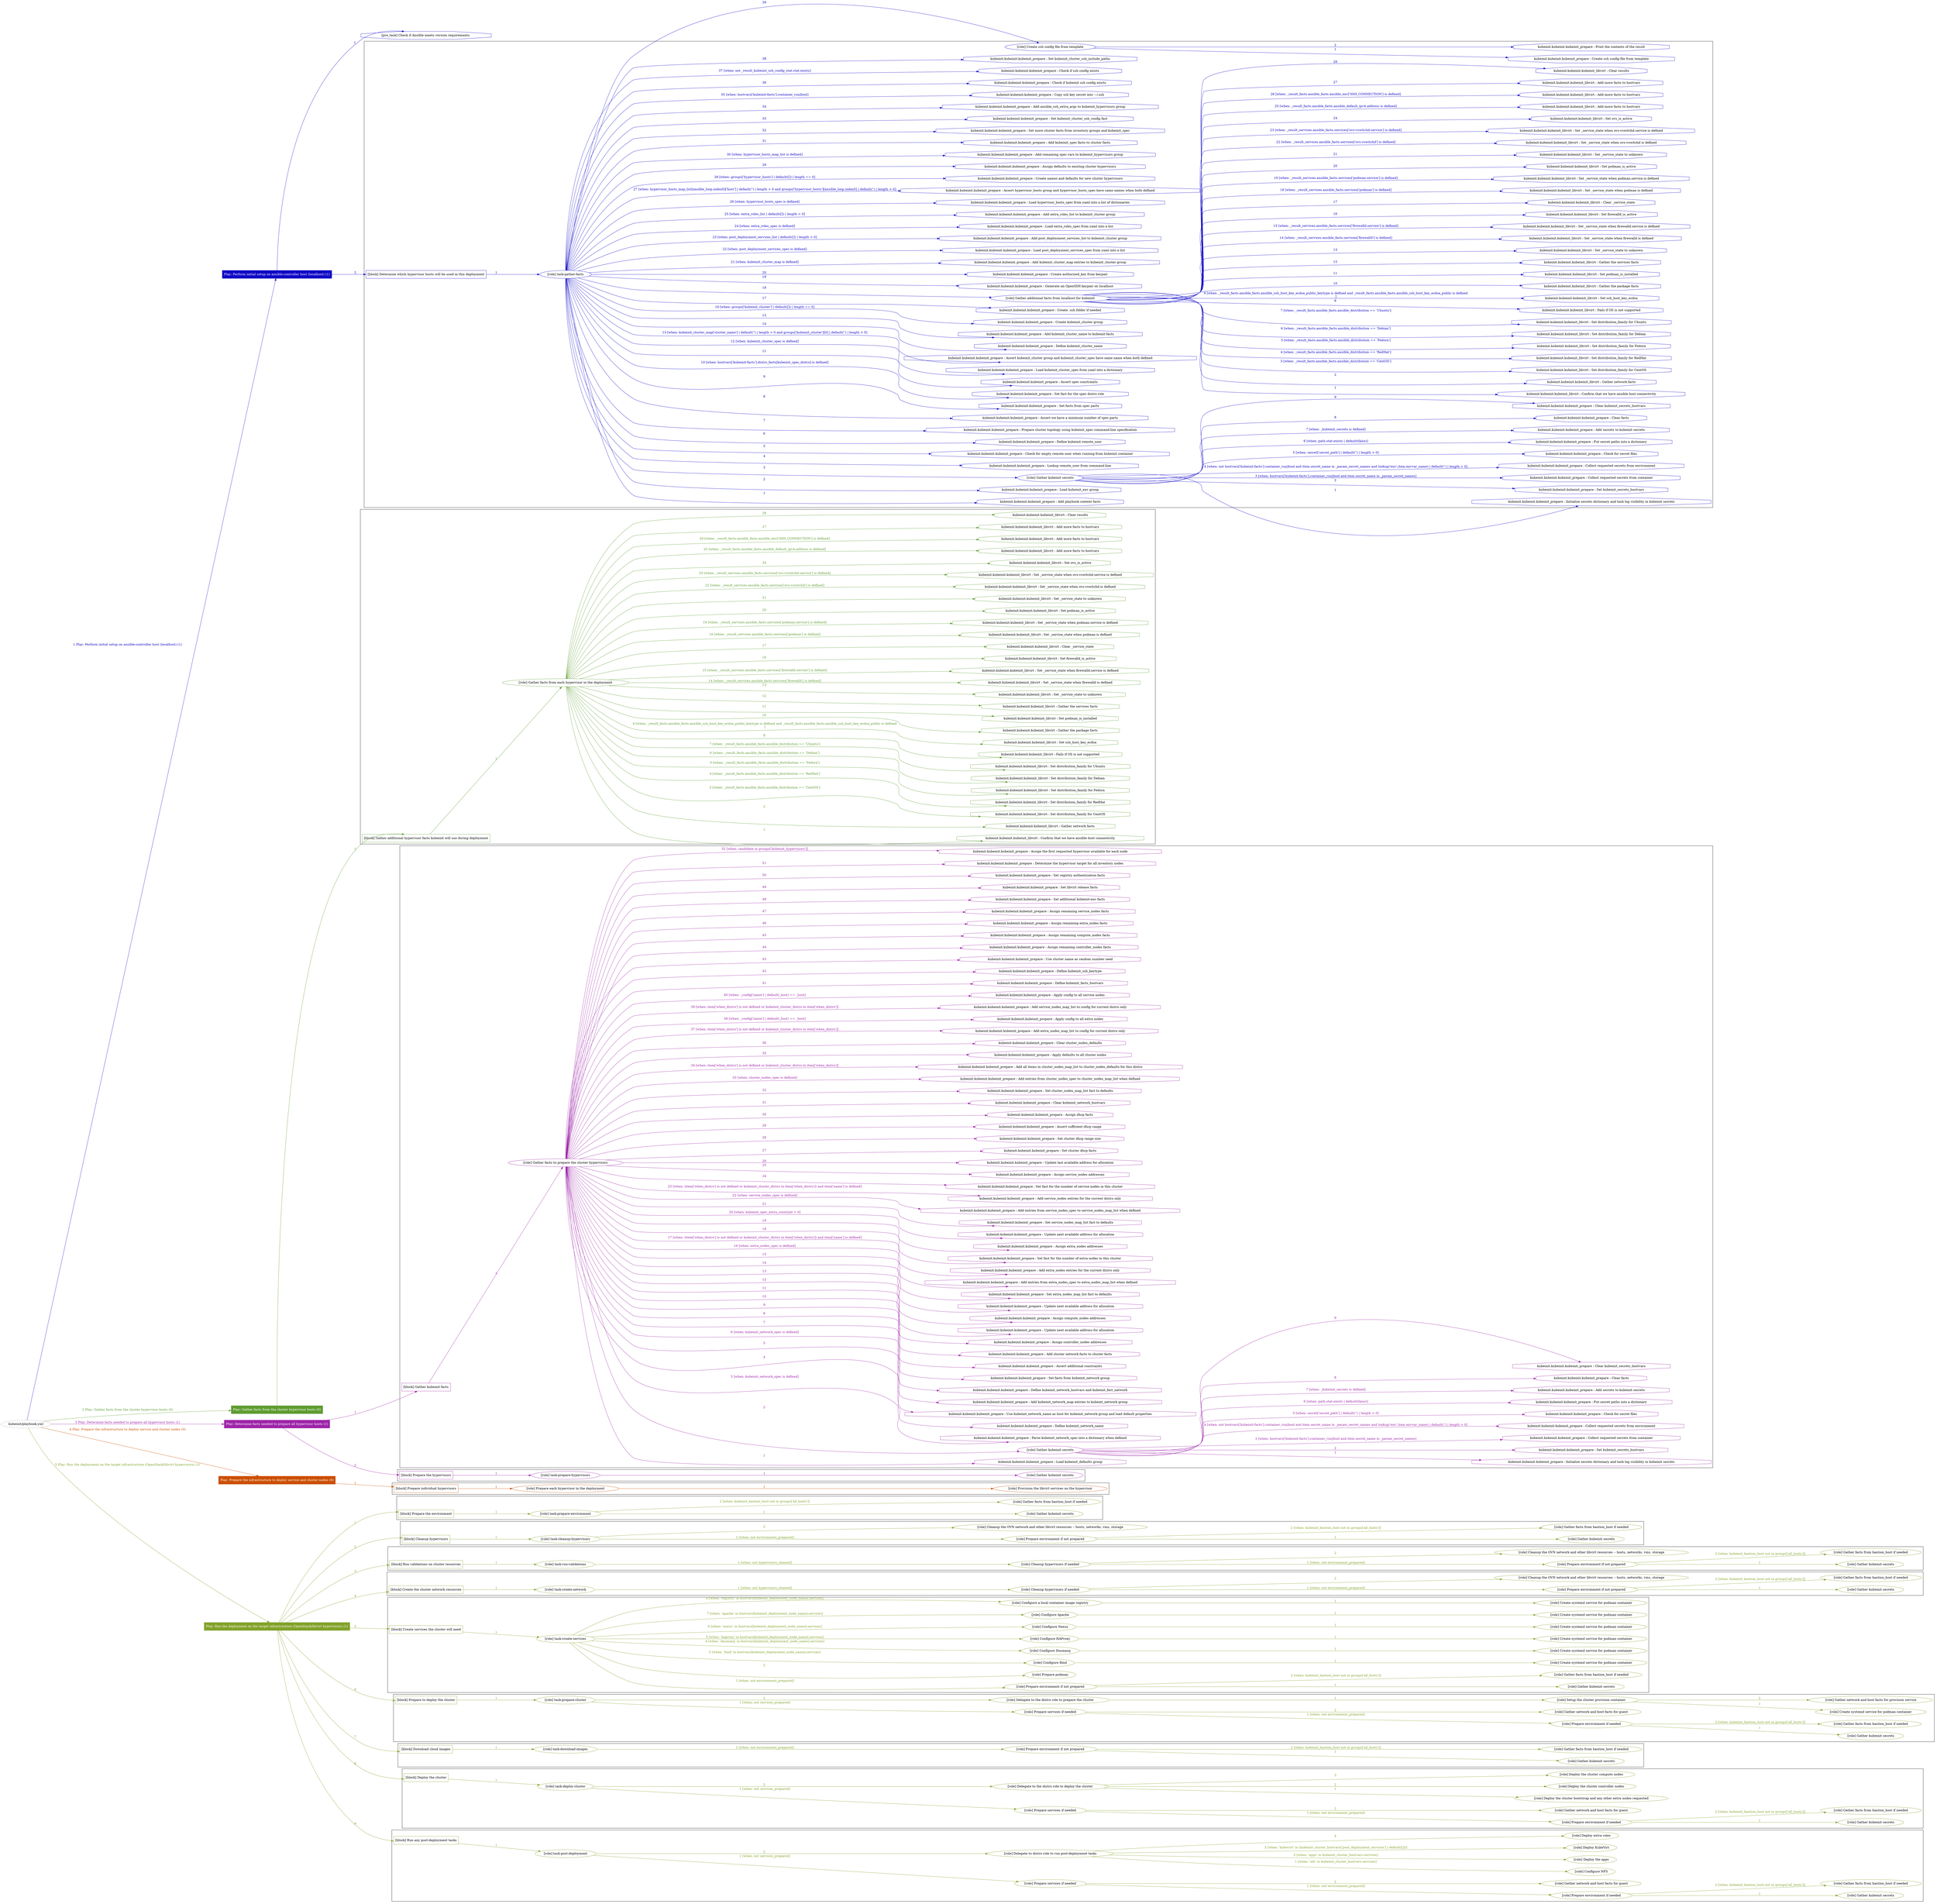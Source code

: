 digraph {
	graph [concentrate=true ordering=in rankdir=LR ratio=fill]
	edge [esep=5 sep=10]
	"kubeinit/playbook.yml" [URL="/home/runner/work/kubeinit/kubeinit/kubeinit/playbook.yml" id=playbook_d3b609af style=dotted]
	"kubeinit/playbook.yml" -> play_e6cfae4f [label="1 Play: Perform initial setup on ansible-controller host (localhost) (1)" color="#0f07c5" fontcolor="#0f07c5" id=edge_play_e6cfae4f labeltooltip="1 Play: Perform initial setup on ansible-controller host (localhost) (1)" tooltip="1 Play: Perform initial setup on ansible-controller host (localhost) (1)"]
	subgraph "Play: Perform initial setup on ansible-controller host (localhost) (1)" {
		play_e6cfae4f [label="Play: Perform initial setup on ansible-controller host (localhost) (1)" URL="/home/runner/work/kubeinit/kubeinit/kubeinit/playbook.yml" color="#0f07c5" fontcolor="#ffffff" id=play_e6cfae4f shape=box style=filled tooltip=localhost]
		pre_task_c0df5204 [label="[pre_task] Check if Ansible meets version requirements." URL="/home/runner/work/kubeinit/kubeinit/kubeinit/playbook.yml" color="#0f07c5" id=pre_task_c0df5204 shape=octagon tooltip="Check if Ansible meets version requirements."]
		play_e6cfae4f -> pre_task_c0df5204 [label="1 " color="#0f07c5" fontcolor="#0f07c5" id=edge_pre_task_c0df5204 labeltooltip="1 " tooltip="1 "]
		play_e6cfae4f -> block_4393bb20 [label=2 color="#0f07c5" fontcolor="#0f07c5" id=edge_block_4393bb20 labeltooltip=2 tooltip=2]
		subgraph cluster_block_4393bb20 {
			block_4393bb20 [label="[block] Determine which hypervisor hosts will be used in this deployment" URL="/home/runner/work/kubeinit/kubeinit/kubeinit/playbook.yml" color="#0f07c5" id=block_4393bb20 labeltooltip="Determine which hypervisor hosts will be used in this deployment" shape=box tooltip="Determine which hypervisor hosts will be used in this deployment"]
			block_4393bb20 -> role_1b9ea4ac [label="1 " color="#0f07c5" fontcolor="#0f07c5" id=edge_role_1b9ea4ac labeltooltip="1 " tooltip="1 "]
			subgraph "task-gather-facts" {
				role_1b9ea4ac [label="[role] task-gather-facts" URL="/home/runner/work/kubeinit/kubeinit/kubeinit/playbook.yml" color="#0f07c5" id=role_1b9ea4ac tooltip="task-gather-facts"]
				task_5da1415c [label="kubeinit.kubeinit.kubeinit_prepare : Add playbook context facts" URL="/home/runner/.ansible/collections/ansible_collections/kubeinit/kubeinit/roles/kubeinit_prepare/tasks/build_hypervisors_group.yml" color="#0f07c5" id=task_5da1415c shape=octagon tooltip="kubeinit.kubeinit.kubeinit_prepare : Add playbook context facts"]
				role_1b9ea4ac -> task_5da1415c [label="1 " color="#0f07c5" fontcolor="#0f07c5" id=edge_task_5da1415c labeltooltip="1 " tooltip="1 "]
				task_81f97e3b [label="kubeinit.kubeinit.kubeinit_prepare : Load kubeinit_env group" URL="/home/runner/.ansible/collections/ansible_collections/kubeinit/kubeinit/roles/kubeinit_prepare/tasks/build_hypervisors_group.yml" color="#0f07c5" id=task_81f97e3b shape=octagon tooltip="kubeinit.kubeinit.kubeinit_prepare : Load kubeinit_env group"]
				role_1b9ea4ac -> task_81f97e3b [label="2 " color="#0f07c5" fontcolor="#0f07c5" id=edge_task_81f97e3b labeltooltip="2 " tooltip="2 "]
				role_1b9ea4ac -> role_b85aa646 [label="3 " color="#0f07c5" fontcolor="#0f07c5" id=edge_role_b85aa646 labeltooltip="3 " tooltip="3 "]
				subgraph "Gather kubeinit secrets" {
					role_b85aa646 [label="[role] Gather kubeinit secrets" URL="/home/runner/.ansible/collections/ansible_collections/kubeinit/kubeinit/roles/kubeinit_prepare/tasks/build_hypervisors_group.yml" color="#0f07c5" id=role_b85aa646 tooltip="Gather kubeinit secrets"]
					task_ef6a89dc [label="kubeinit.kubeinit.kubeinit_prepare : Initialize secrets dictionary and task log visibility in kubeinit secrets" URL="/home/runner/.ansible/collections/ansible_collections/kubeinit/kubeinit/roles/kubeinit_prepare/tasks/gather_kubeinit_secrets.yml" color="#0f07c5" id=task_ef6a89dc shape=octagon tooltip="kubeinit.kubeinit.kubeinit_prepare : Initialize secrets dictionary and task log visibility in kubeinit secrets"]
					role_b85aa646 -> task_ef6a89dc [label="1 " color="#0f07c5" fontcolor="#0f07c5" id=edge_task_ef6a89dc labeltooltip="1 " tooltip="1 "]
					task_7d767367 [label="kubeinit.kubeinit.kubeinit_prepare : Set kubeinit_secrets_hostvars" URL="/home/runner/.ansible/collections/ansible_collections/kubeinit/kubeinit/roles/kubeinit_prepare/tasks/gather_kubeinit_secrets.yml" color="#0f07c5" id=task_7d767367 shape=octagon tooltip="kubeinit.kubeinit.kubeinit_prepare : Set kubeinit_secrets_hostvars"]
					role_b85aa646 -> task_7d767367 [label="2 " color="#0f07c5" fontcolor="#0f07c5" id=edge_task_7d767367 labeltooltip="2 " tooltip="2 "]
					task_2b75b3a3 [label="kubeinit.kubeinit.kubeinit_prepare : Collect requested secrets from container" URL="/home/runner/.ansible/collections/ansible_collections/kubeinit/kubeinit/roles/kubeinit_prepare/tasks/gather_kubeinit_secrets.yml" color="#0f07c5" id=task_2b75b3a3 shape=octagon tooltip="kubeinit.kubeinit.kubeinit_prepare : Collect requested secrets from container"]
					role_b85aa646 -> task_2b75b3a3 [label="3 [when: hostvars['kubeinit-facts'].container_run|bool and item.secret_name in _param_secret_names]" color="#0f07c5" fontcolor="#0f07c5" id=edge_task_2b75b3a3 labeltooltip="3 [when: hostvars['kubeinit-facts'].container_run|bool and item.secret_name in _param_secret_names]" tooltip="3 [when: hostvars['kubeinit-facts'].container_run|bool and item.secret_name in _param_secret_names]"]
					task_01903039 [label="kubeinit.kubeinit.kubeinit_prepare : Collect requested secrets from environment" URL="/home/runner/.ansible/collections/ansible_collections/kubeinit/kubeinit/roles/kubeinit_prepare/tasks/gather_kubeinit_secrets.yml" color="#0f07c5" id=task_01903039 shape=octagon tooltip="kubeinit.kubeinit.kubeinit_prepare : Collect requested secrets from environment"]
					role_b85aa646 -> task_01903039 [label="4 [when: not hostvars['kubeinit-facts'].container_run|bool and item.secret_name in _param_secret_names and lookup('env',item.envvar_name) | default('') | length > 0]" color="#0f07c5" fontcolor="#0f07c5" id=edge_task_01903039 labeltooltip="4 [when: not hostvars['kubeinit-facts'].container_run|bool and item.secret_name in _param_secret_names and lookup('env',item.envvar_name) | default('') | length > 0]" tooltip="4 [when: not hostvars['kubeinit-facts'].container_run|bool and item.secret_name in _param_secret_names and lookup('env',item.envvar_name) | default('') | length > 0]"]
					task_8f2f23e9 [label="kubeinit.kubeinit.kubeinit_prepare : Check for secret files" URL="/home/runner/.ansible/collections/ansible_collections/kubeinit/kubeinit/roles/kubeinit_prepare/tasks/gather_kubeinit_secrets.yml" color="#0f07c5" id=task_8f2f23e9 shape=octagon tooltip="kubeinit.kubeinit.kubeinit_prepare : Check for secret files"]
					role_b85aa646 -> task_8f2f23e9 [label="5 [when: secret['secret_path'] | default('') | length > 0]" color="#0f07c5" fontcolor="#0f07c5" id=edge_task_8f2f23e9 labeltooltip="5 [when: secret['secret_path'] | default('') | length > 0]" tooltip="5 [when: secret['secret_path'] | default('') | length > 0]"]
					task_58c40a23 [label="kubeinit.kubeinit.kubeinit_prepare : Put secret paths into a dictionary" URL="/home/runner/.ansible/collections/ansible_collections/kubeinit/kubeinit/roles/kubeinit_prepare/tasks/gather_kubeinit_secrets.yml" color="#0f07c5" id=task_58c40a23 shape=octagon tooltip="kubeinit.kubeinit.kubeinit_prepare : Put secret paths into a dictionary"]
					role_b85aa646 -> task_58c40a23 [label="6 [when: path.stat.exists | default(false)]" color="#0f07c5" fontcolor="#0f07c5" id=edge_task_58c40a23 labeltooltip="6 [when: path.stat.exists | default(false)]" tooltip="6 [when: path.stat.exists | default(false)]"]
					task_f911cb9c [label="kubeinit.kubeinit.kubeinit_prepare : Add secrets to kubeinit secrets" URL="/home/runner/.ansible/collections/ansible_collections/kubeinit/kubeinit/roles/kubeinit_prepare/tasks/gather_kubeinit_secrets.yml" color="#0f07c5" id=task_f911cb9c shape=octagon tooltip="kubeinit.kubeinit.kubeinit_prepare : Add secrets to kubeinit secrets"]
					role_b85aa646 -> task_f911cb9c [label="7 [when: _kubeinit_secrets is defined]" color="#0f07c5" fontcolor="#0f07c5" id=edge_task_f911cb9c labeltooltip="7 [when: _kubeinit_secrets is defined]" tooltip="7 [when: _kubeinit_secrets is defined]"]
					task_83acc1f2 [label="kubeinit.kubeinit.kubeinit_prepare : Clear facts" URL="/home/runner/.ansible/collections/ansible_collections/kubeinit/kubeinit/roles/kubeinit_prepare/tasks/gather_kubeinit_secrets.yml" color="#0f07c5" id=task_83acc1f2 shape=octagon tooltip="kubeinit.kubeinit.kubeinit_prepare : Clear facts"]
					role_b85aa646 -> task_83acc1f2 [label="8 " color="#0f07c5" fontcolor="#0f07c5" id=edge_task_83acc1f2 labeltooltip="8 " tooltip="8 "]
					task_e53b6885 [label="kubeinit.kubeinit.kubeinit_prepare : Clear kubeinit_secrets_hostvars" URL="/home/runner/.ansible/collections/ansible_collections/kubeinit/kubeinit/roles/kubeinit_prepare/tasks/gather_kubeinit_secrets.yml" color="#0f07c5" id=task_e53b6885 shape=octagon tooltip="kubeinit.kubeinit.kubeinit_prepare : Clear kubeinit_secrets_hostvars"]
					role_b85aa646 -> task_e53b6885 [label="9 " color="#0f07c5" fontcolor="#0f07c5" id=edge_task_e53b6885 labeltooltip="9 " tooltip="9 "]
				}
				task_61c80646 [label="kubeinit.kubeinit.kubeinit_prepare : Lookup remote_user from command-line" URL="/home/runner/.ansible/collections/ansible_collections/kubeinit/kubeinit/roles/kubeinit_prepare/tasks/build_hypervisors_group.yml" color="#0f07c5" id=task_61c80646 shape=octagon tooltip="kubeinit.kubeinit.kubeinit_prepare : Lookup remote_user from command-line"]
				role_1b9ea4ac -> task_61c80646 [label="4 " color="#0f07c5" fontcolor="#0f07c5" id=edge_task_61c80646 labeltooltip="4 " tooltip="4 "]
				task_5d0ca8ab [label="kubeinit.kubeinit.kubeinit_prepare : Check for empty remote user when running from kubeinit container" URL="/home/runner/.ansible/collections/ansible_collections/kubeinit/kubeinit/roles/kubeinit_prepare/tasks/build_hypervisors_group.yml" color="#0f07c5" id=task_5d0ca8ab shape=octagon tooltip="kubeinit.kubeinit.kubeinit_prepare : Check for empty remote user when running from kubeinit container"]
				role_1b9ea4ac -> task_5d0ca8ab [label="5 " color="#0f07c5" fontcolor="#0f07c5" id=edge_task_5d0ca8ab labeltooltip="5 " tooltip="5 "]
				task_748028f8 [label="kubeinit.kubeinit.kubeinit_prepare : Define kubeinit remote_user" URL="/home/runner/.ansible/collections/ansible_collections/kubeinit/kubeinit/roles/kubeinit_prepare/tasks/build_hypervisors_group.yml" color="#0f07c5" id=task_748028f8 shape=octagon tooltip="kubeinit.kubeinit.kubeinit_prepare : Define kubeinit remote_user"]
				role_1b9ea4ac -> task_748028f8 [label="6 " color="#0f07c5" fontcolor="#0f07c5" id=edge_task_748028f8 labeltooltip="6 " tooltip="6 "]
				task_2c646d78 [label="kubeinit.kubeinit.kubeinit_prepare : Prepare cluster topology using kubeinit_spec command-line specification" URL="/home/runner/.ansible/collections/ansible_collections/kubeinit/kubeinit/roles/kubeinit_prepare/tasks/build_hypervisors_group.yml" color="#0f07c5" id=task_2c646d78 shape=octagon tooltip="kubeinit.kubeinit.kubeinit_prepare : Prepare cluster topology using kubeinit_spec command-line specification"]
				role_1b9ea4ac -> task_2c646d78 [label="7 " color="#0f07c5" fontcolor="#0f07c5" id=edge_task_2c646d78 labeltooltip="7 " tooltip="7 "]
				task_03c407f8 [label="kubeinit.kubeinit.kubeinit_prepare : Assert we have a minimum number of spec parts" URL="/home/runner/.ansible/collections/ansible_collections/kubeinit/kubeinit/roles/kubeinit_prepare/tasks/build_hypervisors_group.yml" color="#0f07c5" id=task_03c407f8 shape=octagon tooltip="kubeinit.kubeinit.kubeinit_prepare : Assert we have a minimum number of spec parts"]
				role_1b9ea4ac -> task_03c407f8 [label="8 " color="#0f07c5" fontcolor="#0f07c5" id=edge_task_03c407f8 labeltooltip="8 " tooltip="8 "]
				task_11542899 [label="kubeinit.kubeinit.kubeinit_prepare : Set facts from spec parts" URL="/home/runner/.ansible/collections/ansible_collections/kubeinit/kubeinit/roles/kubeinit_prepare/tasks/build_hypervisors_group.yml" color="#0f07c5" id=task_11542899 shape=octagon tooltip="kubeinit.kubeinit.kubeinit_prepare : Set facts from spec parts"]
				role_1b9ea4ac -> task_11542899 [label="9 " color="#0f07c5" fontcolor="#0f07c5" id=edge_task_11542899 labeltooltip="9 " tooltip="9 "]
				task_886bad91 [label="kubeinit.kubeinit.kubeinit_prepare : Set fact for the spec distro role" URL="/home/runner/.ansible/collections/ansible_collections/kubeinit/kubeinit/roles/kubeinit_prepare/tasks/build_hypervisors_group.yml" color="#0f07c5" id=task_886bad91 shape=octagon tooltip="kubeinit.kubeinit.kubeinit_prepare : Set fact for the spec distro role"]
				role_1b9ea4ac -> task_886bad91 [label="10 [when: hostvars['kubeinit-facts'].distro_facts[kubeinit_spec_distro] is defined]" color="#0f07c5" fontcolor="#0f07c5" id=edge_task_886bad91 labeltooltip="10 [when: hostvars['kubeinit-facts'].distro_facts[kubeinit_spec_distro] is defined]" tooltip="10 [when: hostvars['kubeinit-facts'].distro_facts[kubeinit_spec_distro] is defined]"]
				task_f830f22e [label="kubeinit.kubeinit.kubeinit_prepare : Assert spec constraints" URL="/home/runner/.ansible/collections/ansible_collections/kubeinit/kubeinit/roles/kubeinit_prepare/tasks/build_hypervisors_group.yml" color="#0f07c5" id=task_f830f22e shape=octagon tooltip="kubeinit.kubeinit.kubeinit_prepare : Assert spec constraints"]
				role_1b9ea4ac -> task_f830f22e [label="11 " color="#0f07c5" fontcolor="#0f07c5" id=edge_task_f830f22e labeltooltip="11 " tooltip="11 "]
				task_3a29da6a [label="kubeinit.kubeinit.kubeinit_prepare : Load kubeinit_cluster_spec from yaml into a dictionary" URL="/home/runner/.ansible/collections/ansible_collections/kubeinit/kubeinit/roles/kubeinit_prepare/tasks/build_hypervisors_group.yml" color="#0f07c5" id=task_3a29da6a shape=octagon tooltip="kubeinit.kubeinit.kubeinit_prepare : Load kubeinit_cluster_spec from yaml into a dictionary"]
				role_1b9ea4ac -> task_3a29da6a [label="12 [when: kubeinit_cluster_spec is defined]" color="#0f07c5" fontcolor="#0f07c5" id=edge_task_3a29da6a labeltooltip="12 [when: kubeinit_cluster_spec is defined]" tooltip="12 [when: kubeinit_cluster_spec is defined]"]
				task_00fae3a8 [label="kubeinit.kubeinit.kubeinit_prepare : Assert kubeinit_cluster group and kubeinit_cluster_spec have same name when both defined" URL="/home/runner/.ansible/collections/ansible_collections/kubeinit/kubeinit/roles/kubeinit_prepare/tasks/build_hypervisors_group.yml" color="#0f07c5" id=task_00fae3a8 shape=octagon tooltip="kubeinit.kubeinit.kubeinit_prepare : Assert kubeinit_cluster group and kubeinit_cluster_spec have same name when both defined"]
				role_1b9ea4ac -> task_00fae3a8 [label="13 [when: kubeinit_cluster_map['cluster_name'] | default('') | length > 0 and groups['kubeinit_cluster'][0] | default('') | length > 0]" color="#0f07c5" fontcolor="#0f07c5" id=edge_task_00fae3a8 labeltooltip="13 [when: kubeinit_cluster_map['cluster_name'] | default('') | length > 0 and groups['kubeinit_cluster'][0] | default('') | length > 0]" tooltip="13 [when: kubeinit_cluster_map['cluster_name'] | default('') | length > 0 and groups['kubeinit_cluster'][0] | default('') | length > 0]"]
				task_4a827613 [label="kubeinit.kubeinit.kubeinit_prepare : Define kubeinit_cluster_name" URL="/home/runner/.ansible/collections/ansible_collections/kubeinit/kubeinit/roles/kubeinit_prepare/tasks/build_hypervisors_group.yml" color="#0f07c5" id=task_4a827613 shape=octagon tooltip="kubeinit.kubeinit.kubeinit_prepare : Define kubeinit_cluster_name"]
				role_1b9ea4ac -> task_4a827613 [label="14 " color="#0f07c5" fontcolor="#0f07c5" id=edge_task_4a827613 labeltooltip="14 " tooltip="14 "]
				task_3b8b4290 [label="kubeinit.kubeinit.kubeinit_prepare : Add kubeinit_cluster_name to kubeinit-facts" URL="/home/runner/.ansible/collections/ansible_collections/kubeinit/kubeinit/roles/kubeinit_prepare/tasks/build_hypervisors_group.yml" color="#0f07c5" id=task_3b8b4290 shape=octagon tooltip="kubeinit.kubeinit.kubeinit_prepare : Add kubeinit_cluster_name to kubeinit-facts"]
				role_1b9ea4ac -> task_3b8b4290 [label="15 " color="#0f07c5" fontcolor="#0f07c5" id=edge_task_3b8b4290 labeltooltip="15 " tooltip="15 "]
				task_0da544b2 [label="kubeinit.kubeinit.kubeinit_prepare : Create kubeinit_cluster group" URL="/home/runner/.ansible/collections/ansible_collections/kubeinit/kubeinit/roles/kubeinit_prepare/tasks/build_hypervisors_group.yml" color="#0f07c5" id=task_0da544b2 shape=octagon tooltip="kubeinit.kubeinit.kubeinit_prepare : Create kubeinit_cluster group"]
				role_1b9ea4ac -> task_0da544b2 [label="16 [when: groups['kubeinit_cluster'] | default([]) | length == 0]" color="#0f07c5" fontcolor="#0f07c5" id=edge_task_0da544b2 labeltooltip="16 [when: groups['kubeinit_cluster'] | default([]) | length == 0]" tooltip="16 [when: groups['kubeinit_cluster'] | default([]) | length == 0]"]
				task_199fcc25 [label="kubeinit.kubeinit.kubeinit_prepare : Create .ssh folder if needed" URL="/home/runner/.ansible/collections/ansible_collections/kubeinit/kubeinit/roles/kubeinit_prepare/tasks/build_hypervisors_group.yml" color="#0f07c5" id=task_199fcc25 shape=octagon tooltip="kubeinit.kubeinit.kubeinit_prepare : Create .ssh folder if needed"]
				role_1b9ea4ac -> task_199fcc25 [label="17 " color="#0f07c5" fontcolor="#0f07c5" id=edge_task_199fcc25 labeltooltip="17 " tooltip="17 "]
				role_1b9ea4ac -> role_5480e241 [label="18 " color="#0f07c5" fontcolor="#0f07c5" id=edge_role_5480e241 labeltooltip="18 " tooltip="18 "]
				subgraph "Gather additional facts from localhost for kubeinit" {
					role_5480e241 [label="[role] Gather additional facts from localhost for kubeinit" URL="/home/runner/.ansible/collections/ansible_collections/kubeinit/kubeinit/roles/kubeinit_prepare/tasks/build_hypervisors_group.yml" color="#0f07c5" id=role_5480e241 tooltip="Gather additional facts from localhost for kubeinit"]
					task_15504512 [label="kubeinit.kubeinit.kubeinit_libvirt : Confirm that we have ansible host connectivity" URL="/home/runner/.ansible/collections/ansible_collections/kubeinit/kubeinit/roles/kubeinit_libvirt/tasks/gather_host_facts.yml" color="#0f07c5" id=task_15504512 shape=octagon tooltip="kubeinit.kubeinit.kubeinit_libvirt : Confirm that we have ansible host connectivity"]
					role_5480e241 -> task_15504512 [label="1 " color="#0f07c5" fontcolor="#0f07c5" id=edge_task_15504512 labeltooltip="1 " tooltip="1 "]
					task_68498337 [label="kubeinit.kubeinit.kubeinit_libvirt : Gather network facts" URL="/home/runner/.ansible/collections/ansible_collections/kubeinit/kubeinit/roles/kubeinit_libvirt/tasks/gather_host_facts.yml" color="#0f07c5" id=task_68498337 shape=octagon tooltip="kubeinit.kubeinit.kubeinit_libvirt : Gather network facts"]
					role_5480e241 -> task_68498337 [label="2 " color="#0f07c5" fontcolor="#0f07c5" id=edge_task_68498337 labeltooltip="2 " tooltip="2 "]
					task_61714c21 [label="kubeinit.kubeinit.kubeinit_libvirt : Set distribution_family for CentOS" URL="/home/runner/.ansible/collections/ansible_collections/kubeinit/kubeinit/roles/kubeinit_libvirt/tasks/gather_host_facts.yml" color="#0f07c5" id=task_61714c21 shape=octagon tooltip="kubeinit.kubeinit.kubeinit_libvirt : Set distribution_family for CentOS"]
					role_5480e241 -> task_61714c21 [label="3 [when: _result_facts.ansible_facts.ansible_distribution == 'CentOS']" color="#0f07c5" fontcolor="#0f07c5" id=edge_task_61714c21 labeltooltip="3 [when: _result_facts.ansible_facts.ansible_distribution == 'CentOS']" tooltip="3 [when: _result_facts.ansible_facts.ansible_distribution == 'CentOS']"]
					task_84258b30 [label="kubeinit.kubeinit.kubeinit_libvirt : Set distribution_family for RedHat" URL="/home/runner/.ansible/collections/ansible_collections/kubeinit/kubeinit/roles/kubeinit_libvirt/tasks/gather_host_facts.yml" color="#0f07c5" id=task_84258b30 shape=octagon tooltip="kubeinit.kubeinit.kubeinit_libvirt : Set distribution_family for RedHat"]
					role_5480e241 -> task_84258b30 [label="4 [when: _result_facts.ansible_facts.ansible_distribution == 'RedHat']" color="#0f07c5" fontcolor="#0f07c5" id=edge_task_84258b30 labeltooltip="4 [when: _result_facts.ansible_facts.ansible_distribution == 'RedHat']" tooltip="4 [when: _result_facts.ansible_facts.ansible_distribution == 'RedHat']"]
					task_05202584 [label="kubeinit.kubeinit.kubeinit_libvirt : Set distribution_family for Fedora" URL="/home/runner/.ansible/collections/ansible_collections/kubeinit/kubeinit/roles/kubeinit_libvirt/tasks/gather_host_facts.yml" color="#0f07c5" id=task_05202584 shape=octagon tooltip="kubeinit.kubeinit.kubeinit_libvirt : Set distribution_family for Fedora"]
					role_5480e241 -> task_05202584 [label="5 [when: _result_facts.ansible_facts.ansible_distribution == 'Fedora']" color="#0f07c5" fontcolor="#0f07c5" id=edge_task_05202584 labeltooltip="5 [when: _result_facts.ansible_facts.ansible_distribution == 'Fedora']" tooltip="5 [when: _result_facts.ansible_facts.ansible_distribution == 'Fedora']"]
					task_421c1257 [label="kubeinit.kubeinit.kubeinit_libvirt : Set distribution_family for Debian" URL="/home/runner/.ansible/collections/ansible_collections/kubeinit/kubeinit/roles/kubeinit_libvirt/tasks/gather_host_facts.yml" color="#0f07c5" id=task_421c1257 shape=octagon tooltip="kubeinit.kubeinit.kubeinit_libvirt : Set distribution_family for Debian"]
					role_5480e241 -> task_421c1257 [label="6 [when: _result_facts.ansible_facts.ansible_distribution == 'Debian']" color="#0f07c5" fontcolor="#0f07c5" id=edge_task_421c1257 labeltooltip="6 [when: _result_facts.ansible_facts.ansible_distribution == 'Debian']" tooltip="6 [when: _result_facts.ansible_facts.ansible_distribution == 'Debian']"]
					task_9f88fb29 [label="kubeinit.kubeinit.kubeinit_libvirt : Set distribution_family for Ubuntu" URL="/home/runner/.ansible/collections/ansible_collections/kubeinit/kubeinit/roles/kubeinit_libvirt/tasks/gather_host_facts.yml" color="#0f07c5" id=task_9f88fb29 shape=octagon tooltip="kubeinit.kubeinit.kubeinit_libvirt : Set distribution_family for Ubuntu"]
					role_5480e241 -> task_9f88fb29 [label="7 [when: _result_facts.ansible_facts.ansible_distribution == 'Ubuntu']" color="#0f07c5" fontcolor="#0f07c5" id=edge_task_9f88fb29 labeltooltip="7 [when: _result_facts.ansible_facts.ansible_distribution == 'Ubuntu']" tooltip="7 [when: _result_facts.ansible_facts.ansible_distribution == 'Ubuntu']"]
					task_8b71dff9 [label="kubeinit.kubeinit.kubeinit_libvirt : Fails if OS is not supported" URL="/home/runner/.ansible/collections/ansible_collections/kubeinit/kubeinit/roles/kubeinit_libvirt/tasks/gather_host_facts.yml" color="#0f07c5" id=task_8b71dff9 shape=octagon tooltip="kubeinit.kubeinit.kubeinit_libvirt : Fails if OS is not supported"]
					role_5480e241 -> task_8b71dff9 [label="8 " color="#0f07c5" fontcolor="#0f07c5" id=edge_task_8b71dff9 labeltooltip="8 " tooltip="8 "]
					task_e191152c [label="kubeinit.kubeinit.kubeinit_libvirt : Set ssh_host_key_ecdsa" URL="/home/runner/.ansible/collections/ansible_collections/kubeinit/kubeinit/roles/kubeinit_libvirt/tasks/gather_host_facts.yml" color="#0f07c5" id=task_e191152c shape=octagon tooltip="kubeinit.kubeinit.kubeinit_libvirt : Set ssh_host_key_ecdsa"]
					role_5480e241 -> task_e191152c [label="9 [when: _result_facts.ansible_facts.ansible_ssh_host_key_ecdsa_public_keytype is defined and _result_facts.ansible_facts.ansible_ssh_host_key_ecdsa_public is defined
]" color="#0f07c5" fontcolor="#0f07c5" id=edge_task_e191152c labeltooltip="9 [when: _result_facts.ansible_facts.ansible_ssh_host_key_ecdsa_public_keytype is defined and _result_facts.ansible_facts.ansible_ssh_host_key_ecdsa_public is defined
]" tooltip="9 [when: _result_facts.ansible_facts.ansible_ssh_host_key_ecdsa_public_keytype is defined and _result_facts.ansible_facts.ansible_ssh_host_key_ecdsa_public is defined
]"]
					task_977f2114 [label="kubeinit.kubeinit.kubeinit_libvirt : Gather the package facts" URL="/home/runner/.ansible/collections/ansible_collections/kubeinit/kubeinit/roles/kubeinit_libvirt/tasks/gather_host_facts.yml" color="#0f07c5" id=task_977f2114 shape=octagon tooltip="kubeinit.kubeinit.kubeinit_libvirt : Gather the package facts"]
					role_5480e241 -> task_977f2114 [label="10 " color="#0f07c5" fontcolor="#0f07c5" id=edge_task_977f2114 labeltooltip="10 " tooltip="10 "]
					task_1852df7c [label="kubeinit.kubeinit.kubeinit_libvirt : Set podman_is_installed" URL="/home/runner/.ansible/collections/ansible_collections/kubeinit/kubeinit/roles/kubeinit_libvirt/tasks/gather_host_facts.yml" color="#0f07c5" id=task_1852df7c shape=octagon tooltip="kubeinit.kubeinit.kubeinit_libvirt : Set podman_is_installed"]
					role_5480e241 -> task_1852df7c [label="11 " color="#0f07c5" fontcolor="#0f07c5" id=edge_task_1852df7c labeltooltip="11 " tooltip="11 "]
					task_a800b04a [label="kubeinit.kubeinit.kubeinit_libvirt : Gather the services facts" URL="/home/runner/.ansible/collections/ansible_collections/kubeinit/kubeinit/roles/kubeinit_libvirt/tasks/gather_host_facts.yml" color="#0f07c5" id=task_a800b04a shape=octagon tooltip="kubeinit.kubeinit.kubeinit_libvirt : Gather the services facts"]
					role_5480e241 -> task_a800b04a [label="12 " color="#0f07c5" fontcolor="#0f07c5" id=edge_task_a800b04a labeltooltip="12 " tooltip="12 "]
					task_49af908a [label="kubeinit.kubeinit.kubeinit_libvirt : Set _service_state to unknown" URL="/home/runner/.ansible/collections/ansible_collections/kubeinit/kubeinit/roles/kubeinit_libvirt/tasks/gather_host_facts.yml" color="#0f07c5" id=task_49af908a shape=octagon tooltip="kubeinit.kubeinit.kubeinit_libvirt : Set _service_state to unknown"]
					role_5480e241 -> task_49af908a [label="13 " color="#0f07c5" fontcolor="#0f07c5" id=edge_task_49af908a labeltooltip="13 " tooltip="13 "]
					task_701742e3 [label="kubeinit.kubeinit.kubeinit_libvirt : Set _service_state when firewalld is defined" URL="/home/runner/.ansible/collections/ansible_collections/kubeinit/kubeinit/roles/kubeinit_libvirt/tasks/gather_host_facts.yml" color="#0f07c5" id=task_701742e3 shape=octagon tooltip="kubeinit.kubeinit.kubeinit_libvirt : Set _service_state when firewalld is defined"]
					role_5480e241 -> task_701742e3 [label="14 [when: _result_services.ansible_facts.services['firewalld'] is defined]" color="#0f07c5" fontcolor="#0f07c5" id=edge_task_701742e3 labeltooltip="14 [when: _result_services.ansible_facts.services['firewalld'] is defined]" tooltip="14 [when: _result_services.ansible_facts.services['firewalld'] is defined]"]
					task_e283bb87 [label="kubeinit.kubeinit.kubeinit_libvirt : Set _service_state when firewalld.service is defined" URL="/home/runner/.ansible/collections/ansible_collections/kubeinit/kubeinit/roles/kubeinit_libvirt/tasks/gather_host_facts.yml" color="#0f07c5" id=task_e283bb87 shape=octagon tooltip="kubeinit.kubeinit.kubeinit_libvirt : Set _service_state when firewalld.service is defined"]
					role_5480e241 -> task_e283bb87 [label="15 [when: _result_services.ansible_facts.services['firewalld.service'] is defined]" color="#0f07c5" fontcolor="#0f07c5" id=edge_task_e283bb87 labeltooltip="15 [when: _result_services.ansible_facts.services['firewalld.service'] is defined]" tooltip="15 [when: _result_services.ansible_facts.services['firewalld.service'] is defined]"]
					task_daf74282 [label="kubeinit.kubeinit.kubeinit_libvirt : Set firewalld_is_active" URL="/home/runner/.ansible/collections/ansible_collections/kubeinit/kubeinit/roles/kubeinit_libvirt/tasks/gather_host_facts.yml" color="#0f07c5" id=task_daf74282 shape=octagon tooltip="kubeinit.kubeinit.kubeinit_libvirt : Set firewalld_is_active"]
					role_5480e241 -> task_daf74282 [label="16 " color="#0f07c5" fontcolor="#0f07c5" id=edge_task_daf74282 labeltooltip="16 " tooltip="16 "]
					task_0b3c75f9 [label="kubeinit.kubeinit.kubeinit_libvirt : Clear _service_state" URL="/home/runner/.ansible/collections/ansible_collections/kubeinit/kubeinit/roles/kubeinit_libvirt/tasks/gather_host_facts.yml" color="#0f07c5" id=task_0b3c75f9 shape=octagon tooltip="kubeinit.kubeinit.kubeinit_libvirt : Clear _service_state"]
					role_5480e241 -> task_0b3c75f9 [label="17 " color="#0f07c5" fontcolor="#0f07c5" id=edge_task_0b3c75f9 labeltooltip="17 " tooltip="17 "]
					task_03f0233f [label="kubeinit.kubeinit.kubeinit_libvirt : Set _service_state when podman is defined" URL="/home/runner/.ansible/collections/ansible_collections/kubeinit/kubeinit/roles/kubeinit_libvirt/tasks/gather_host_facts.yml" color="#0f07c5" id=task_03f0233f shape=octagon tooltip="kubeinit.kubeinit.kubeinit_libvirt : Set _service_state when podman is defined"]
					role_5480e241 -> task_03f0233f [label="18 [when: _result_services.ansible_facts.services['podman'] is defined]" color="#0f07c5" fontcolor="#0f07c5" id=edge_task_03f0233f labeltooltip="18 [when: _result_services.ansible_facts.services['podman'] is defined]" tooltip="18 [when: _result_services.ansible_facts.services['podman'] is defined]"]
					task_dc8063ca [label="kubeinit.kubeinit.kubeinit_libvirt : Set _service_state when podman.service is defined" URL="/home/runner/.ansible/collections/ansible_collections/kubeinit/kubeinit/roles/kubeinit_libvirt/tasks/gather_host_facts.yml" color="#0f07c5" id=task_dc8063ca shape=octagon tooltip="kubeinit.kubeinit.kubeinit_libvirt : Set _service_state when podman.service is defined"]
					role_5480e241 -> task_dc8063ca [label="19 [when: _result_services.ansible_facts.services['podman.service'] is defined]" color="#0f07c5" fontcolor="#0f07c5" id=edge_task_dc8063ca labeltooltip="19 [when: _result_services.ansible_facts.services['podman.service'] is defined]" tooltip="19 [when: _result_services.ansible_facts.services['podman.service'] is defined]"]
					task_9820da70 [label="kubeinit.kubeinit.kubeinit_libvirt : Set podman_is_active" URL="/home/runner/.ansible/collections/ansible_collections/kubeinit/kubeinit/roles/kubeinit_libvirt/tasks/gather_host_facts.yml" color="#0f07c5" id=task_9820da70 shape=octagon tooltip="kubeinit.kubeinit.kubeinit_libvirt : Set podman_is_active"]
					role_5480e241 -> task_9820da70 [label="20 " color="#0f07c5" fontcolor="#0f07c5" id=edge_task_9820da70 labeltooltip="20 " tooltip="20 "]
					task_726adad8 [label="kubeinit.kubeinit.kubeinit_libvirt : Set _service_state to unknown" URL="/home/runner/.ansible/collections/ansible_collections/kubeinit/kubeinit/roles/kubeinit_libvirt/tasks/gather_host_facts.yml" color="#0f07c5" id=task_726adad8 shape=octagon tooltip="kubeinit.kubeinit.kubeinit_libvirt : Set _service_state to unknown"]
					role_5480e241 -> task_726adad8 [label="21 " color="#0f07c5" fontcolor="#0f07c5" id=edge_task_726adad8 labeltooltip="21 " tooltip="21 "]
					task_502b75e3 [label="kubeinit.kubeinit.kubeinit_libvirt : Set _service_state when ovs-vswitchd is defined" URL="/home/runner/.ansible/collections/ansible_collections/kubeinit/kubeinit/roles/kubeinit_libvirt/tasks/gather_host_facts.yml" color="#0f07c5" id=task_502b75e3 shape=octagon tooltip="kubeinit.kubeinit.kubeinit_libvirt : Set _service_state when ovs-vswitchd is defined"]
					role_5480e241 -> task_502b75e3 [label="22 [when: _result_services.ansible_facts.services['ovs-vswitchd'] is defined]" color="#0f07c5" fontcolor="#0f07c5" id=edge_task_502b75e3 labeltooltip="22 [when: _result_services.ansible_facts.services['ovs-vswitchd'] is defined]" tooltip="22 [when: _result_services.ansible_facts.services['ovs-vswitchd'] is defined]"]
					task_500b5b70 [label="kubeinit.kubeinit.kubeinit_libvirt : Set _service_state when ovs-vswitchd.service is defined" URL="/home/runner/.ansible/collections/ansible_collections/kubeinit/kubeinit/roles/kubeinit_libvirt/tasks/gather_host_facts.yml" color="#0f07c5" id=task_500b5b70 shape=octagon tooltip="kubeinit.kubeinit.kubeinit_libvirt : Set _service_state when ovs-vswitchd.service is defined"]
					role_5480e241 -> task_500b5b70 [label="23 [when: _result_services.ansible_facts.services['ovs-vswitchd.service'] is defined]" color="#0f07c5" fontcolor="#0f07c5" id=edge_task_500b5b70 labeltooltip="23 [when: _result_services.ansible_facts.services['ovs-vswitchd.service'] is defined]" tooltip="23 [when: _result_services.ansible_facts.services['ovs-vswitchd.service'] is defined]"]
					task_c99c5a9d [label="kubeinit.kubeinit.kubeinit_libvirt : Set ovs_is_active" URL="/home/runner/.ansible/collections/ansible_collections/kubeinit/kubeinit/roles/kubeinit_libvirt/tasks/gather_host_facts.yml" color="#0f07c5" id=task_c99c5a9d shape=octagon tooltip="kubeinit.kubeinit.kubeinit_libvirt : Set ovs_is_active"]
					role_5480e241 -> task_c99c5a9d [label="24 " color="#0f07c5" fontcolor="#0f07c5" id=edge_task_c99c5a9d labeltooltip="24 " tooltip="24 "]
					task_a05939cb [label="kubeinit.kubeinit.kubeinit_libvirt : Add more facts to hostvars" URL="/home/runner/.ansible/collections/ansible_collections/kubeinit/kubeinit/roles/kubeinit_libvirt/tasks/gather_host_facts.yml" color="#0f07c5" id=task_a05939cb shape=octagon tooltip="kubeinit.kubeinit.kubeinit_libvirt : Add more facts to hostvars"]
					role_5480e241 -> task_a05939cb [label="25 [when: _result_facts.ansible_facts.ansible_default_ipv4.address is defined]" color="#0f07c5" fontcolor="#0f07c5" id=edge_task_a05939cb labeltooltip="25 [when: _result_facts.ansible_facts.ansible_default_ipv4.address is defined]" tooltip="25 [when: _result_facts.ansible_facts.ansible_default_ipv4.address is defined]"]
					task_8dac88f5 [label="kubeinit.kubeinit.kubeinit_libvirt : Add more facts to hostvars" URL="/home/runner/.ansible/collections/ansible_collections/kubeinit/kubeinit/roles/kubeinit_libvirt/tasks/gather_host_facts.yml" color="#0f07c5" id=task_8dac88f5 shape=octagon tooltip="kubeinit.kubeinit.kubeinit_libvirt : Add more facts to hostvars"]
					role_5480e241 -> task_8dac88f5 [label="26 [when: _result_facts.ansible_facts.ansible_env['SSH_CONNECTION'] is defined]" color="#0f07c5" fontcolor="#0f07c5" id=edge_task_8dac88f5 labeltooltip="26 [when: _result_facts.ansible_facts.ansible_env['SSH_CONNECTION'] is defined]" tooltip="26 [when: _result_facts.ansible_facts.ansible_env['SSH_CONNECTION'] is defined]"]
					task_881cf1c5 [label="kubeinit.kubeinit.kubeinit_libvirt : Add more facts to hostvars" URL="/home/runner/.ansible/collections/ansible_collections/kubeinit/kubeinit/roles/kubeinit_libvirt/tasks/gather_host_facts.yml" color="#0f07c5" id=task_881cf1c5 shape=octagon tooltip="kubeinit.kubeinit.kubeinit_libvirt : Add more facts to hostvars"]
					role_5480e241 -> task_881cf1c5 [label="27 " color="#0f07c5" fontcolor="#0f07c5" id=edge_task_881cf1c5 labeltooltip="27 " tooltip="27 "]
					task_eb1bd6d1 [label="kubeinit.kubeinit.kubeinit_libvirt : Clear results" URL="/home/runner/.ansible/collections/ansible_collections/kubeinit/kubeinit/roles/kubeinit_libvirt/tasks/gather_host_facts.yml" color="#0f07c5" id=task_eb1bd6d1 shape=octagon tooltip="kubeinit.kubeinit.kubeinit_libvirt : Clear results"]
					role_5480e241 -> task_eb1bd6d1 [label="28 " color="#0f07c5" fontcolor="#0f07c5" id=edge_task_eb1bd6d1 labeltooltip="28 " tooltip="28 "]
				}
				task_ca193343 [label="kubeinit.kubeinit.kubeinit_prepare : Generate an OpenSSH keypair on localhost" URL="/home/runner/.ansible/collections/ansible_collections/kubeinit/kubeinit/roles/kubeinit_prepare/tasks/build_hypervisors_group.yml" color="#0f07c5" id=task_ca193343 shape=octagon tooltip="kubeinit.kubeinit.kubeinit_prepare : Generate an OpenSSH keypair on localhost"]
				role_1b9ea4ac -> task_ca193343 [label="19 " color="#0f07c5" fontcolor="#0f07c5" id=edge_task_ca193343 labeltooltip="19 " tooltip="19 "]
				task_441177a0 [label="kubeinit.kubeinit.kubeinit_prepare : Create authorized_key from keypair" URL="/home/runner/.ansible/collections/ansible_collections/kubeinit/kubeinit/roles/kubeinit_prepare/tasks/build_hypervisors_group.yml" color="#0f07c5" id=task_441177a0 shape=octagon tooltip="kubeinit.kubeinit.kubeinit_prepare : Create authorized_key from keypair"]
				role_1b9ea4ac -> task_441177a0 [label="20 " color="#0f07c5" fontcolor="#0f07c5" id=edge_task_441177a0 labeltooltip="20 " tooltip="20 "]
				task_24fc9ced [label="kubeinit.kubeinit.kubeinit_prepare : Add kubeinit_cluster_map entries to kubeinit_cluster group" URL="/home/runner/.ansible/collections/ansible_collections/kubeinit/kubeinit/roles/kubeinit_prepare/tasks/build_hypervisors_group.yml" color="#0f07c5" id=task_24fc9ced shape=octagon tooltip="kubeinit.kubeinit.kubeinit_prepare : Add kubeinit_cluster_map entries to kubeinit_cluster group"]
				role_1b9ea4ac -> task_24fc9ced [label="21 [when: kubeinit_cluster_map is defined]" color="#0f07c5" fontcolor="#0f07c5" id=edge_task_24fc9ced labeltooltip="21 [when: kubeinit_cluster_map is defined]" tooltip="21 [when: kubeinit_cluster_map is defined]"]
				task_dc29d87e [label="kubeinit.kubeinit.kubeinit_prepare : Load post_deployment_services_spec from yaml into a list" URL="/home/runner/.ansible/collections/ansible_collections/kubeinit/kubeinit/roles/kubeinit_prepare/tasks/build_hypervisors_group.yml" color="#0f07c5" id=task_dc29d87e shape=octagon tooltip="kubeinit.kubeinit.kubeinit_prepare : Load post_deployment_services_spec from yaml into a list"]
				role_1b9ea4ac -> task_dc29d87e [label="22 [when: post_deployment_services_spec is defined]" color="#0f07c5" fontcolor="#0f07c5" id=edge_task_dc29d87e labeltooltip="22 [when: post_deployment_services_spec is defined]" tooltip="22 [when: post_deployment_services_spec is defined]"]
				task_b8bd1ec4 [label="kubeinit.kubeinit.kubeinit_prepare : Add post_deployment_services_list to kubeinit_cluster group" URL="/home/runner/.ansible/collections/ansible_collections/kubeinit/kubeinit/roles/kubeinit_prepare/tasks/build_hypervisors_group.yml" color="#0f07c5" id=task_b8bd1ec4 shape=octagon tooltip="kubeinit.kubeinit.kubeinit_prepare : Add post_deployment_services_list to kubeinit_cluster group"]
				role_1b9ea4ac -> task_b8bd1ec4 [label="23 [when: post_deployment_services_list | default([]) | length > 0]" color="#0f07c5" fontcolor="#0f07c5" id=edge_task_b8bd1ec4 labeltooltip="23 [when: post_deployment_services_list | default([]) | length > 0]" tooltip="23 [when: post_deployment_services_list | default([]) | length > 0]"]
				task_78343011 [label="kubeinit.kubeinit.kubeinit_prepare : Load extra_roles_spec from yaml into a list" URL="/home/runner/.ansible/collections/ansible_collections/kubeinit/kubeinit/roles/kubeinit_prepare/tasks/build_hypervisors_group.yml" color="#0f07c5" id=task_78343011 shape=octagon tooltip="kubeinit.kubeinit.kubeinit_prepare : Load extra_roles_spec from yaml into a list"]
				role_1b9ea4ac -> task_78343011 [label="24 [when: extra_roles_spec is defined]" color="#0f07c5" fontcolor="#0f07c5" id=edge_task_78343011 labeltooltip="24 [when: extra_roles_spec is defined]" tooltip="24 [when: extra_roles_spec is defined]"]
				task_f494c026 [label="kubeinit.kubeinit.kubeinit_prepare : Add extra_roles_list to kubeinit_cluster group" URL="/home/runner/.ansible/collections/ansible_collections/kubeinit/kubeinit/roles/kubeinit_prepare/tasks/build_hypervisors_group.yml" color="#0f07c5" id=task_f494c026 shape=octagon tooltip="kubeinit.kubeinit.kubeinit_prepare : Add extra_roles_list to kubeinit_cluster group"]
				role_1b9ea4ac -> task_f494c026 [label="25 [when: extra_roles_list | default([]) | length > 0]" color="#0f07c5" fontcolor="#0f07c5" id=edge_task_f494c026 labeltooltip="25 [when: extra_roles_list | default([]) | length > 0]" tooltip="25 [when: extra_roles_list | default([]) | length > 0]"]
				task_a4b6f5a3 [label="kubeinit.kubeinit.kubeinit_prepare : Load hypervisor_hosts_spec from yaml into a list of dictionaries" URL="/home/runner/.ansible/collections/ansible_collections/kubeinit/kubeinit/roles/kubeinit_prepare/tasks/build_hypervisors_group.yml" color="#0f07c5" id=task_a4b6f5a3 shape=octagon tooltip="kubeinit.kubeinit.kubeinit_prepare : Load hypervisor_hosts_spec from yaml into a list of dictionaries"]
				role_1b9ea4ac -> task_a4b6f5a3 [label="26 [when: hypervisor_hosts_spec is defined]" color="#0f07c5" fontcolor="#0f07c5" id=edge_task_a4b6f5a3 labeltooltip="26 [when: hypervisor_hosts_spec is defined]" tooltip="26 [when: hypervisor_hosts_spec is defined]"]
				task_6e1bf0c7 [label="kubeinit.kubeinit.kubeinit_prepare : Assert hypervisor_hosts group and hypervisor_hosts_spec have same names when both defined" URL="/home/runner/.ansible/collections/ansible_collections/kubeinit/kubeinit/roles/kubeinit_prepare/tasks/build_hypervisors_group.yml" color="#0f07c5" id=task_6e1bf0c7 shape=octagon tooltip="kubeinit.kubeinit.kubeinit_prepare : Assert hypervisor_hosts group and hypervisor_hosts_spec have same names when both defined"]
				role_1b9ea4ac -> task_6e1bf0c7 [label="27 [when: hypervisor_hosts_map_list[ansible_loop.index0]['host'] | default('') | length > 0 and groups['hypervisor_hosts'][ansible_loop.index0] | default('') | length > 0]" color="#0f07c5" fontcolor="#0f07c5" id=edge_task_6e1bf0c7 labeltooltip="27 [when: hypervisor_hosts_map_list[ansible_loop.index0]['host'] | default('') | length > 0 and groups['hypervisor_hosts'][ansible_loop.index0] | default('') | length > 0]" tooltip="27 [when: hypervisor_hosts_map_list[ansible_loop.index0]['host'] | default('') | length > 0 and groups['hypervisor_hosts'][ansible_loop.index0] | default('') | length > 0]"]
				task_44c8652d [label="kubeinit.kubeinit.kubeinit_prepare : Create names and defaults for new cluster hypervisors" URL="/home/runner/.ansible/collections/ansible_collections/kubeinit/kubeinit/roles/kubeinit_prepare/tasks/build_hypervisors_group.yml" color="#0f07c5" id=task_44c8652d shape=octagon tooltip="kubeinit.kubeinit.kubeinit_prepare : Create names and defaults for new cluster hypervisors"]
				role_1b9ea4ac -> task_44c8652d [label="28 [when: groups['hypervisor_hosts'] | default([]) | length == 0]" color="#0f07c5" fontcolor="#0f07c5" id=edge_task_44c8652d labeltooltip="28 [when: groups['hypervisor_hosts'] | default([]) | length == 0]" tooltip="28 [when: groups['hypervisor_hosts'] | default([]) | length == 0]"]
				task_79daeeaa [label="kubeinit.kubeinit.kubeinit_prepare : Assign defaults to existing cluster hypervisors" URL="/home/runner/.ansible/collections/ansible_collections/kubeinit/kubeinit/roles/kubeinit_prepare/tasks/build_hypervisors_group.yml" color="#0f07c5" id=task_79daeeaa shape=octagon tooltip="kubeinit.kubeinit.kubeinit_prepare : Assign defaults to existing cluster hypervisors"]
				role_1b9ea4ac -> task_79daeeaa [label="29 " color="#0f07c5" fontcolor="#0f07c5" id=edge_task_79daeeaa labeltooltip="29 " tooltip="29 "]
				task_9ae93104 [label="kubeinit.kubeinit.kubeinit_prepare : Add remaining spec vars to kubeinit_hypervisors group" URL="/home/runner/.ansible/collections/ansible_collections/kubeinit/kubeinit/roles/kubeinit_prepare/tasks/build_hypervisors_group.yml" color="#0f07c5" id=task_9ae93104 shape=octagon tooltip="kubeinit.kubeinit.kubeinit_prepare : Add remaining spec vars to kubeinit_hypervisors group"]
				role_1b9ea4ac -> task_9ae93104 [label="30 [when: hypervisor_hosts_map_list is defined]" color="#0f07c5" fontcolor="#0f07c5" id=edge_task_9ae93104 labeltooltip="30 [when: hypervisor_hosts_map_list is defined]" tooltip="30 [when: hypervisor_hosts_map_list is defined]"]
				task_136be7fc [label="kubeinit.kubeinit.kubeinit_prepare : Add kubeinit_spec facts to cluster facts" URL="/home/runner/.ansible/collections/ansible_collections/kubeinit/kubeinit/roles/kubeinit_prepare/tasks/build_hypervisors_group.yml" color="#0f07c5" id=task_136be7fc shape=octagon tooltip="kubeinit.kubeinit.kubeinit_prepare : Add kubeinit_spec facts to cluster facts"]
				role_1b9ea4ac -> task_136be7fc [label="31 " color="#0f07c5" fontcolor="#0f07c5" id=edge_task_136be7fc labeltooltip="31 " tooltip="31 "]
				task_9e013b51 [label="kubeinit.kubeinit.kubeinit_prepare : Set more cluster facts from inventory groups and kubeinit_spec" URL="/home/runner/.ansible/collections/ansible_collections/kubeinit/kubeinit/roles/kubeinit_prepare/tasks/build_hypervisors_group.yml" color="#0f07c5" id=task_9e013b51 shape=octagon tooltip="kubeinit.kubeinit.kubeinit_prepare : Set more cluster facts from inventory groups and kubeinit_spec"]
				role_1b9ea4ac -> task_9e013b51 [label="32 " color="#0f07c5" fontcolor="#0f07c5" id=edge_task_9e013b51 labeltooltip="32 " tooltip="32 "]
				task_57534757 [label="kubeinit.kubeinit.kubeinit_prepare : Set kubeinit_cluster_ssh_config fact" URL="/home/runner/.ansible/collections/ansible_collections/kubeinit/kubeinit/roles/kubeinit_prepare/tasks/build_hypervisors_group.yml" color="#0f07c5" id=task_57534757 shape=octagon tooltip="kubeinit.kubeinit.kubeinit_prepare : Set kubeinit_cluster_ssh_config fact"]
				role_1b9ea4ac -> task_57534757 [label="33 " color="#0f07c5" fontcolor="#0f07c5" id=edge_task_57534757 labeltooltip="33 " tooltip="33 "]
				task_d42568b1 [label="kubeinit.kubeinit.kubeinit_prepare : Add ansible_ssh_extra_args to kubeinit_hypervisors group" URL="/home/runner/.ansible/collections/ansible_collections/kubeinit/kubeinit/roles/kubeinit_prepare/tasks/build_hypervisors_group.yml" color="#0f07c5" id=task_d42568b1 shape=octagon tooltip="kubeinit.kubeinit.kubeinit_prepare : Add ansible_ssh_extra_args to kubeinit_hypervisors group"]
				role_1b9ea4ac -> task_d42568b1 [label="34 " color="#0f07c5" fontcolor="#0f07c5" id=edge_task_d42568b1 labeltooltip="34 " tooltip="34 "]
				task_96386652 [label="kubeinit.kubeinit.kubeinit_prepare : Copy ssh key secret into ~/.ssh" URL="/home/runner/.ansible/collections/ansible_collections/kubeinit/kubeinit/roles/kubeinit_prepare/tasks/build_hypervisors_group.yml" color="#0f07c5" id=task_96386652 shape=octagon tooltip="kubeinit.kubeinit.kubeinit_prepare : Copy ssh key secret into ~/.ssh"]
				role_1b9ea4ac -> task_96386652 [label="35 [when: hostvars['kubeinit-facts'].container_run|bool]" color="#0f07c5" fontcolor="#0f07c5" id=edge_task_96386652 labeltooltip="35 [when: hostvars['kubeinit-facts'].container_run|bool]" tooltip="35 [when: hostvars['kubeinit-facts'].container_run|bool]"]
				task_5220d887 [label="kubeinit.kubeinit.kubeinit_prepare : Check if kubeinit ssh config exists" URL="/home/runner/.ansible/collections/ansible_collections/kubeinit/kubeinit/roles/kubeinit_prepare/tasks/build_hypervisors_group.yml" color="#0f07c5" id=task_5220d887 shape=octagon tooltip="kubeinit.kubeinit.kubeinit_prepare : Check if kubeinit ssh config exists"]
				role_1b9ea4ac -> task_5220d887 [label="36 " color="#0f07c5" fontcolor="#0f07c5" id=edge_task_5220d887 labeltooltip="36 " tooltip="36 "]
				task_2e1abeed [label="kubeinit.kubeinit.kubeinit_prepare : Check if ssh config exists" URL="/home/runner/.ansible/collections/ansible_collections/kubeinit/kubeinit/roles/kubeinit_prepare/tasks/build_hypervisors_group.yml" color="#0f07c5" id=task_2e1abeed shape=octagon tooltip="kubeinit.kubeinit.kubeinit_prepare : Check if ssh config exists"]
				role_1b9ea4ac -> task_2e1abeed [label="37 [when: not _result_kubeinit_ssh_config_stat.stat.exists]" color="#0f07c5" fontcolor="#0f07c5" id=edge_task_2e1abeed labeltooltip="37 [when: not _result_kubeinit_ssh_config_stat.stat.exists]" tooltip="37 [when: not _result_kubeinit_ssh_config_stat.stat.exists]"]
				task_00a3a7c7 [label="kubeinit.kubeinit.kubeinit_prepare : Set kubeinit_cluster_ssh_include_paths" URL="/home/runner/.ansible/collections/ansible_collections/kubeinit/kubeinit/roles/kubeinit_prepare/tasks/build_hypervisors_group.yml" color="#0f07c5" id=task_00a3a7c7 shape=octagon tooltip="kubeinit.kubeinit.kubeinit_prepare : Set kubeinit_cluster_ssh_include_paths"]
				role_1b9ea4ac -> task_00a3a7c7 [label="38 " color="#0f07c5" fontcolor="#0f07c5" id=edge_task_00a3a7c7 labeltooltip="38 " tooltip="38 "]
				role_1b9ea4ac -> role_1af5b85b [label="39 " color="#0f07c5" fontcolor="#0f07c5" id=edge_role_1af5b85b labeltooltip="39 " tooltip="39 "]
				subgraph "Create ssh config file from template" {
					role_1af5b85b [label="[role] Create ssh config file from template" URL="/home/runner/.ansible/collections/ansible_collections/kubeinit/kubeinit/roles/kubeinit_prepare/tasks/build_hypervisors_group.yml" color="#0f07c5" id=role_1af5b85b tooltip="Create ssh config file from template"]
					task_bc9cb4d2 [label="kubeinit.kubeinit.kubeinit_prepare : Create ssh config file from template" URL="/home/runner/.ansible/collections/ansible_collections/kubeinit/kubeinit/roles/kubeinit_prepare/tasks/create_host_ssh_config.yml" color="#0f07c5" id=task_bc9cb4d2 shape=octagon tooltip="kubeinit.kubeinit.kubeinit_prepare : Create ssh config file from template"]
					role_1af5b85b -> task_bc9cb4d2 [label="1 " color="#0f07c5" fontcolor="#0f07c5" id=edge_task_bc9cb4d2 labeltooltip="1 " tooltip="1 "]
					task_d380d615 [label="kubeinit.kubeinit.kubeinit_prepare : Print the contents of the result" URL="/home/runner/.ansible/collections/ansible_collections/kubeinit/kubeinit/roles/kubeinit_prepare/tasks/create_host_ssh_config.yml" color="#0f07c5" id=task_d380d615 shape=octagon tooltip="kubeinit.kubeinit.kubeinit_prepare : Print the contents of the result"]
					role_1af5b85b -> task_d380d615 [label="2 " color="#0f07c5" fontcolor="#0f07c5" id=edge_task_d380d615 labeltooltip="2 " tooltip="2 "]
				}
			}
		}
	}
	"kubeinit/playbook.yml" -> play_89c317d2 [label="2 Play: Gather facts from the cluster hypervisor hosts (0)" color="#5e9c30" fontcolor="#5e9c30" id=edge_play_89c317d2 labeltooltip="2 Play: Gather facts from the cluster hypervisor hosts (0)" tooltip="2 Play: Gather facts from the cluster hypervisor hosts (0)"]
	subgraph "Play: Gather facts from the cluster hypervisor hosts (0)" {
		play_89c317d2 [label="Play: Gather facts from the cluster hypervisor hosts (0)" URL="/home/runner/work/kubeinit/kubeinit/kubeinit/playbook.yml" color="#5e9c30" fontcolor="#ffffff" id=play_89c317d2 shape=box style=filled tooltip="Play: Gather facts from the cluster hypervisor hosts (0)"]
		play_89c317d2 -> block_2ae8d237 [label=1 color="#5e9c30" fontcolor="#5e9c30" id=edge_block_2ae8d237 labeltooltip=1 tooltip=1]
		subgraph cluster_block_2ae8d237 {
			block_2ae8d237 [label="[block] Gather additional hypervisor facts kubeinit will use during deployment" URL="/home/runner/work/kubeinit/kubeinit/kubeinit/playbook.yml" color="#5e9c30" id=block_2ae8d237 labeltooltip="Gather additional hypervisor facts kubeinit will use during deployment" shape=box tooltip="Gather additional hypervisor facts kubeinit will use during deployment"]
			block_2ae8d237 -> role_045c390f [label="1 " color="#5e9c30" fontcolor="#5e9c30" id=edge_role_045c390f labeltooltip="1 " tooltip="1 "]
			subgraph "Gather facts from each hypervisor in the deployment" {
				role_045c390f [label="[role] Gather facts from each hypervisor in the deployment" URL="/home/runner/work/kubeinit/kubeinit/kubeinit/playbook.yml" color="#5e9c30" id=role_045c390f tooltip="Gather facts from each hypervisor in the deployment"]
				task_c2a7ed8a [label="kubeinit.kubeinit.kubeinit_libvirt : Confirm that we have ansible host connectivity" URL="/home/runner/.ansible/collections/ansible_collections/kubeinit/kubeinit/roles/kubeinit_libvirt/tasks/gather_host_facts.yml" color="#5e9c30" id=task_c2a7ed8a shape=octagon tooltip="kubeinit.kubeinit.kubeinit_libvirt : Confirm that we have ansible host connectivity"]
				role_045c390f -> task_c2a7ed8a [label="1 " color="#5e9c30" fontcolor="#5e9c30" id=edge_task_c2a7ed8a labeltooltip="1 " tooltip="1 "]
				task_34c6f51f [label="kubeinit.kubeinit.kubeinit_libvirt : Gather network facts" URL="/home/runner/.ansible/collections/ansible_collections/kubeinit/kubeinit/roles/kubeinit_libvirt/tasks/gather_host_facts.yml" color="#5e9c30" id=task_34c6f51f shape=octagon tooltip="kubeinit.kubeinit.kubeinit_libvirt : Gather network facts"]
				role_045c390f -> task_34c6f51f [label="2 " color="#5e9c30" fontcolor="#5e9c30" id=edge_task_34c6f51f labeltooltip="2 " tooltip="2 "]
				task_c922ae86 [label="kubeinit.kubeinit.kubeinit_libvirt : Set distribution_family for CentOS" URL="/home/runner/.ansible/collections/ansible_collections/kubeinit/kubeinit/roles/kubeinit_libvirt/tasks/gather_host_facts.yml" color="#5e9c30" id=task_c922ae86 shape=octagon tooltip="kubeinit.kubeinit.kubeinit_libvirt : Set distribution_family for CentOS"]
				role_045c390f -> task_c922ae86 [label="3 [when: _result_facts.ansible_facts.ansible_distribution == 'CentOS']" color="#5e9c30" fontcolor="#5e9c30" id=edge_task_c922ae86 labeltooltip="3 [when: _result_facts.ansible_facts.ansible_distribution == 'CentOS']" tooltip="3 [when: _result_facts.ansible_facts.ansible_distribution == 'CentOS']"]
				task_6c943594 [label="kubeinit.kubeinit.kubeinit_libvirt : Set distribution_family for RedHat" URL="/home/runner/.ansible/collections/ansible_collections/kubeinit/kubeinit/roles/kubeinit_libvirt/tasks/gather_host_facts.yml" color="#5e9c30" id=task_6c943594 shape=octagon tooltip="kubeinit.kubeinit.kubeinit_libvirt : Set distribution_family for RedHat"]
				role_045c390f -> task_6c943594 [label="4 [when: _result_facts.ansible_facts.ansible_distribution == 'RedHat']" color="#5e9c30" fontcolor="#5e9c30" id=edge_task_6c943594 labeltooltip="4 [when: _result_facts.ansible_facts.ansible_distribution == 'RedHat']" tooltip="4 [when: _result_facts.ansible_facts.ansible_distribution == 'RedHat']"]
				task_939c77ac [label="kubeinit.kubeinit.kubeinit_libvirt : Set distribution_family for Fedora" URL="/home/runner/.ansible/collections/ansible_collections/kubeinit/kubeinit/roles/kubeinit_libvirt/tasks/gather_host_facts.yml" color="#5e9c30" id=task_939c77ac shape=octagon tooltip="kubeinit.kubeinit.kubeinit_libvirt : Set distribution_family for Fedora"]
				role_045c390f -> task_939c77ac [label="5 [when: _result_facts.ansible_facts.ansible_distribution == 'Fedora']" color="#5e9c30" fontcolor="#5e9c30" id=edge_task_939c77ac labeltooltip="5 [when: _result_facts.ansible_facts.ansible_distribution == 'Fedora']" tooltip="5 [when: _result_facts.ansible_facts.ansible_distribution == 'Fedora']"]
				task_714c2937 [label="kubeinit.kubeinit.kubeinit_libvirt : Set distribution_family for Debian" URL="/home/runner/.ansible/collections/ansible_collections/kubeinit/kubeinit/roles/kubeinit_libvirt/tasks/gather_host_facts.yml" color="#5e9c30" id=task_714c2937 shape=octagon tooltip="kubeinit.kubeinit.kubeinit_libvirt : Set distribution_family for Debian"]
				role_045c390f -> task_714c2937 [label="6 [when: _result_facts.ansible_facts.ansible_distribution == 'Debian']" color="#5e9c30" fontcolor="#5e9c30" id=edge_task_714c2937 labeltooltip="6 [when: _result_facts.ansible_facts.ansible_distribution == 'Debian']" tooltip="6 [when: _result_facts.ansible_facts.ansible_distribution == 'Debian']"]
				task_0bde16e3 [label="kubeinit.kubeinit.kubeinit_libvirt : Set distribution_family for Ubuntu" URL="/home/runner/.ansible/collections/ansible_collections/kubeinit/kubeinit/roles/kubeinit_libvirt/tasks/gather_host_facts.yml" color="#5e9c30" id=task_0bde16e3 shape=octagon tooltip="kubeinit.kubeinit.kubeinit_libvirt : Set distribution_family for Ubuntu"]
				role_045c390f -> task_0bde16e3 [label="7 [when: _result_facts.ansible_facts.ansible_distribution == 'Ubuntu']" color="#5e9c30" fontcolor="#5e9c30" id=edge_task_0bde16e3 labeltooltip="7 [when: _result_facts.ansible_facts.ansible_distribution == 'Ubuntu']" tooltip="7 [when: _result_facts.ansible_facts.ansible_distribution == 'Ubuntu']"]
				task_59cbe205 [label="kubeinit.kubeinit.kubeinit_libvirt : Fails if OS is not supported" URL="/home/runner/.ansible/collections/ansible_collections/kubeinit/kubeinit/roles/kubeinit_libvirt/tasks/gather_host_facts.yml" color="#5e9c30" id=task_59cbe205 shape=octagon tooltip="kubeinit.kubeinit.kubeinit_libvirt : Fails if OS is not supported"]
				role_045c390f -> task_59cbe205 [label="8 " color="#5e9c30" fontcolor="#5e9c30" id=edge_task_59cbe205 labeltooltip="8 " tooltip="8 "]
				task_56bce313 [label="kubeinit.kubeinit.kubeinit_libvirt : Set ssh_host_key_ecdsa" URL="/home/runner/.ansible/collections/ansible_collections/kubeinit/kubeinit/roles/kubeinit_libvirt/tasks/gather_host_facts.yml" color="#5e9c30" id=task_56bce313 shape=octagon tooltip="kubeinit.kubeinit.kubeinit_libvirt : Set ssh_host_key_ecdsa"]
				role_045c390f -> task_56bce313 [label="9 [when: _result_facts.ansible_facts.ansible_ssh_host_key_ecdsa_public_keytype is defined and _result_facts.ansible_facts.ansible_ssh_host_key_ecdsa_public is defined
]" color="#5e9c30" fontcolor="#5e9c30" id=edge_task_56bce313 labeltooltip="9 [when: _result_facts.ansible_facts.ansible_ssh_host_key_ecdsa_public_keytype is defined and _result_facts.ansible_facts.ansible_ssh_host_key_ecdsa_public is defined
]" tooltip="9 [when: _result_facts.ansible_facts.ansible_ssh_host_key_ecdsa_public_keytype is defined and _result_facts.ansible_facts.ansible_ssh_host_key_ecdsa_public is defined
]"]
				task_a477ccb9 [label="kubeinit.kubeinit.kubeinit_libvirt : Gather the package facts" URL="/home/runner/.ansible/collections/ansible_collections/kubeinit/kubeinit/roles/kubeinit_libvirt/tasks/gather_host_facts.yml" color="#5e9c30" id=task_a477ccb9 shape=octagon tooltip="kubeinit.kubeinit.kubeinit_libvirt : Gather the package facts"]
				role_045c390f -> task_a477ccb9 [label="10 " color="#5e9c30" fontcolor="#5e9c30" id=edge_task_a477ccb9 labeltooltip="10 " tooltip="10 "]
				task_80aabaef [label="kubeinit.kubeinit.kubeinit_libvirt : Set podman_is_installed" URL="/home/runner/.ansible/collections/ansible_collections/kubeinit/kubeinit/roles/kubeinit_libvirt/tasks/gather_host_facts.yml" color="#5e9c30" id=task_80aabaef shape=octagon tooltip="kubeinit.kubeinit.kubeinit_libvirt : Set podman_is_installed"]
				role_045c390f -> task_80aabaef [label="11 " color="#5e9c30" fontcolor="#5e9c30" id=edge_task_80aabaef labeltooltip="11 " tooltip="11 "]
				task_493cc570 [label="kubeinit.kubeinit.kubeinit_libvirt : Gather the services facts" URL="/home/runner/.ansible/collections/ansible_collections/kubeinit/kubeinit/roles/kubeinit_libvirt/tasks/gather_host_facts.yml" color="#5e9c30" id=task_493cc570 shape=octagon tooltip="kubeinit.kubeinit.kubeinit_libvirt : Gather the services facts"]
				role_045c390f -> task_493cc570 [label="12 " color="#5e9c30" fontcolor="#5e9c30" id=edge_task_493cc570 labeltooltip="12 " tooltip="12 "]
				task_187a66eb [label="kubeinit.kubeinit.kubeinit_libvirt : Set _service_state to unknown" URL="/home/runner/.ansible/collections/ansible_collections/kubeinit/kubeinit/roles/kubeinit_libvirt/tasks/gather_host_facts.yml" color="#5e9c30" id=task_187a66eb shape=octagon tooltip="kubeinit.kubeinit.kubeinit_libvirt : Set _service_state to unknown"]
				role_045c390f -> task_187a66eb [label="13 " color="#5e9c30" fontcolor="#5e9c30" id=edge_task_187a66eb labeltooltip="13 " tooltip="13 "]
				task_18344307 [label="kubeinit.kubeinit.kubeinit_libvirt : Set _service_state when firewalld is defined" URL="/home/runner/.ansible/collections/ansible_collections/kubeinit/kubeinit/roles/kubeinit_libvirt/tasks/gather_host_facts.yml" color="#5e9c30" id=task_18344307 shape=octagon tooltip="kubeinit.kubeinit.kubeinit_libvirt : Set _service_state when firewalld is defined"]
				role_045c390f -> task_18344307 [label="14 [when: _result_services.ansible_facts.services['firewalld'] is defined]" color="#5e9c30" fontcolor="#5e9c30" id=edge_task_18344307 labeltooltip="14 [when: _result_services.ansible_facts.services['firewalld'] is defined]" tooltip="14 [when: _result_services.ansible_facts.services['firewalld'] is defined]"]
				task_69d8db88 [label="kubeinit.kubeinit.kubeinit_libvirt : Set _service_state when firewalld.service is defined" URL="/home/runner/.ansible/collections/ansible_collections/kubeinit/kubeinit/roles/kubeinit_libvirt/tasks/gather_host_facts.yml" color="#5e9c30" id=task_69d8db88 shape=octagon tooltip="kubeinit.kubeinit.kubeinit_libvirt : Set _service_state when firewalld.service is defined"]
				role_045c390f -> task_69d8db88 [label="15 [when: _result_services.ansible_facts.services['firewalld.service'] is defined]" color="#5e9c30" fontcolor="#5e9c30" id=edge_task_69d8db88 labeltooltip="15 [when: _result_services.ansible_facts.services['firewalld.service'] is defined]" tooltip="15 [when: _result_services.ansible_facts.services['firewalld.service'] is defined]"]
				task_b7e358b4 [label="kubeinit.kubeinit.kubeinit_libvirt : Set firewalld_is_active" URL="/home/runner/.ansible/collections/ansible_collections/kubeinit/kubeinit/roles/kubeinit_libvirt/tasks/gather_host_facts.yml" color="#5e9c30" id=task_b7e358b4 shape=octagon tooltip="kubeinit.kubeinit.kubeinit_libvirt : Set firewalld_is_active"]
				role_045c390f -> task_b7e358b4 [label="16 " color="#5e9c30" fontcolor="#5e9c30" id=edge_task_b7e358b4 labeltooltip="16 " tooltip="16 "]
				task_45cb5eeb [label="kubeinit.kubeinit.kubeinit_libvirt : Clear _service_state" URL="/home/runner/.ansible/collections/ansible_collections/kubeinit/kubeinit/roles/kubeinit_libvirt/tasks/gather_host_facts.yml" color="#5e9c30" id=task_45cb5eeb shape=octagon tooltip="kubeinit.kubeinit.kubeinit_libvirt : Clear _service_state"]
				role_045c390f -> task_45cb5eeb [label="17 " color="#5e9c30" fontcolor="#5e9c30" id=edge_task_45cb5eeb labeltooltip="17 " tooltip="17 "]
				task_8e5a0f1d [label="kubeinit.kubeinit.kubeinit_libvirt : Set _service_state when podman is defined" URL="/home/runner/.ansible/collections/ansible_collections/kubeinit/kubeinit/roles/kubeinit_libvirt/tasks/gather_host_facts.yml" color="#5e9c30" id=task_8e5a0f1d shape=octagon tooltip="kubeinit.kubeinit.kubeinit_libvirt : Set _service_state when podman is defined"]
				role_045c390f -> task_8e5a0f1d [label="18 [when: _result_services.ansible_facts.services['podman'] is defined]" color="#5e9c30" fontcolor="#5e9c30" id=edge_task_8e5a0f1d labeltooltip="18 [when: _result_services.ansible_facts.services['podman'] is defined]" tooltip="18 [when: _result_services.ansible_facts.services['podman'] is defined]"]
				task_5f7d0406 [label="kubeinit.kubeinit.kubeinit_libvirt : Set _service_state when podman.service is defined" URL="/home/runner/.ansible/collections/ansible_collections/kubeinit/kubeinit/roles/kubeinit_libvirt/tasks/gather_host_facts.yml" color="#5e9c30" id=task_5f7d0406 shape=octagon tooltip="kubeinit.kubeinit.kubeinit_libvirt : Set _service_state when podman.service is defined"]
				role_045c390f -> task_5f7d0406 [label="19 [when: _result_services.ansible_facts.services['podman.service'] is defined]" color="#5e9c30" fontcolor="#5e9c30" id=edge_task_5f7d0406 labeltooltip="19 [when: _result_services.ansible_facts.services['podman.service'] is defined]" tooltip="19 [when: _result_services.ansible_facts.services['podman.service'] is defined]"]
				task_176b36ed [label="kubeinit.kubeinit.kubeinit_libvirt : Set podman_is_active" URL="/home/runner/.ansible/collections/ansible_collections/kubeinit/kubeinit/roles/kubeinit_libvirt/tasks/gather_host_facts.yml" color="#5e9c30" id=task_176b36ed shape=octagon tooltip="kubeinit.kubeinit.kubeinit_libvirt : Set podman_is_active"]
				role_045c390f -> task_176b36ed [label="20 " color="#5e9c30" fontcolor="#5e9c30" id=edge_task_176b36ed labeltooltip="20 " tooltip="20 "]
				task_9a3d5ef2 [label="kubeinit.kubeinit.kubeinit_libvirt : Set _service_state to unknown" URL="/home/runner/.ansible/collections/ansible_collections/kubeinit/kubeinit/roles/kubeinit_libvirt/tasks/gather_host_facts.yml" color="#5e9c30" id=task_9a3d5ef2 shape=octagon tooltip="kubeinit.kubeinit.kubeinit_libvirt : Set _service_state to unknown"]
				role_045c390f -> task_9a3d5ef2 [label="21 " color="#5e9c30" fontcolor="#5e9c30" id=edge_task_9a3d5ef2 labeltooltip="21 " tooltip="21 "]
				task_192ce8ad [label="kubeinit.kubeinit.kubeinit_libvirt : Set _service_state when ovs-vswitchd is defined" URL="/home/runner/.ansible/collections/ansible_collections/kubeinit/kubeinit/roles/kubeinit_libvirt/tasks/gather_host_facts.yml" color="#5e9c30" id=task_192ce8ad shape=octagon tooltip="kubeinit.kubeinit.kubeinit_libvirt : Set _service_state when ovs-vswitchd is defined"]
				role_045c390f -> task_192ce8ad [label="22 [when: _result_services.ansible_facts.services['ovs-vswitchd'] is defined]" color="#5e9c30" fontcolor="#5e9c30" id=edge_task_192ce8ad labeltooltip="22 [when: _result_services.ansible_facts.services['ovs-vswitchd'] is defined]" tooltip="22 [when: _result_services.ansible_facts.services['ovs-vswitchd'] is defined]"]
				task_416eb077 [label="kubeinit.kubeinit.kubeinit_libvirt : Set _service_state when ovs-vswitchd.service is defined" URL="/home/runner/.ansible/collections/ansible_collections/kubeinit/kubeinit/roles/kubeinit_libvirt/tasks/gather_host_facts.yml" color="#5e9c30" id=task_416eb077 shape=octagon tooltip="kubeinit.kubeinit.kubeinit_libvirt : Set _service_state when ovs-vswitchd.service is defined"]
				role_045c390f -> task_416eb077 [label="23 [when: _result_services.ansible_facts.services['ovs-vswitchd.service'] is defined]" color="#5e9c30" fontcolor="#5e9c30" id=edge_task_416eb077 labeltooltip="23 [when: _result_services.ansible_facts.services['ovs-vswitchd.service'] is defined]" tooltip="23 [when: _result_services.ansible_facts.services['ovs-vswitchd.service'] is defined]"]
				task_cec746a9 [label="kubeinit.kubeinit.kubeinit_libvirt : Set ovs_is_active" URL="/home/runner/.ansible/collections/ansible_collections/kubeinit/kubeinit/roles/kubeinit_libvirt/tasks/gather_host_facts.yml" color="#5e9c30" id=task_cec746a9 shape=octagon tooltip="kubeinit.kubeinit.kubeinit_libvirt : Set ovs_is_active"]
				role_045c390f -> task_cec746a9 [label="24 " color="#5e9c30" fontcolor="#5e9c30" id=edge_task_cec746a9 labeltooltip="24 " tooltip="24 "]
				task_3029a3dd [label="kubeinit.kubeinit.kubeinit_libvirt : Add more facts to hostvars" URL="/home/runner/.ansible/collections/ansible_collections/kubeinit/kubeinit/roles/kubeinit_libvirt/tasks/gather_host_facts.yml" color="#5e9c30" id=task_3029a3dd shape=octagon tooltip="kubeinit.kubeinit.kubeinit_libvirt : Add more facts to hostvars"]
				role_045c390f -> task_3029a3dd [label="25 [when: _result_facts.ansible_facts.ansible_default_ipv4.address is defined]" color="#5e9c30" fontcolor="#5e9c30" id=edge_task_3029a3dd labeltooltip="25 [when: _result_facts.ansible_facts.ansible_default_ipv4.address is defined]" tooltip="25 [when: _result_facts.ansible_facts.ansible_default_ipv4.address is defined]"]
				task_64f32ef9 [label="kubeinit.kubeinit.kubeinit_libvirt : Add more facts to hostvars" URL="/home/runner/.ansible/collections/ansible_collections/kubeinit/kubeinit/roles/kubeinit_libvirt/tasks/gather_host_facts.yml" color="#5e9c30" id=task_64f32ef9 shape=octagon tooltip="kubeinit.kubeinit.kubeinit_libvirt : Add more facts to hostvars"]
				role_045c390f -> task_64f32ef9 [label="26 [when: _result_facts.ansible_facts.ansible_env['SSH_CONNECTION'] is defined]" color="#5e9c30" fontcolor="#5e9c30" id=edge_task_64f32ef9 labeltooltip="26 [when: _result_facts.ansible_facts.ansible_env['SSH_CONNECTION'] is defined]" tooltip="26 [when: _result_facts.ansible_facts.ansible_env['SSH_CONNECTION'] is defined]"]
				task_8209b622 [label="kubeinit.kubeinit.kubeinit_libvirt : Add more facts to hostvars" URL="/home/runner/.ansible/collections/ansible_collections/kubeinit/kubeinit/roles/kubeinit_libvirt/tasks/gather_host_facts.yml" color="#5e9c30" id=task_8209b622 shape=octagon tooltip="kubeinit.kubeinit.kubeinit_libvirt : Add more facts to hostvars"]
				role_045c390f -> task_8209b622 [label="27 " color="#5e9c30" fontcolor="#5e9c30" id=edge_task_8209b622 labeltooltip="27 " tooltip="27 "]
				task_76e921d8 [label="kubeinit.kubeinit.kubeinit_libvirt : Clear results" URL="/home/runner/.ansible/collections/ansible_collections/kubeinit/kubeinit/roles/kubeinit_libvirt/tasks/gather_host_facts.yml" color="#5e9c30" id=task_76e921d8 shape=octagon tooltip="kubeinit.kubeinit.kubeinit_libvirt : Clear results"]
				role_045c390f -> task_76e921d8 [label="28 " color="#5e9c30" fontcolor="#5e9c30" id=edge_task_76e921d8 labeltooltip="28 " tooltip="28 "]
			}
		}
	}
	"kubeinit/playbook.yml" -> play_5a8dded9 [label="3 Play: Determine facts needed to prepare all hypervisor hosts (1)" color="#9d24a8" fontcolor="#9d24a8" id=edge_play_5a8dded9 labeltooltip="3 Play: Determine facts needed to prepare all hypervisor hosts (1)" tooltip="3 Play: Determine facts needed to prepare all hypervisor hosts (1)"]
	subgraph "Play: Determine facts needed to prepare all hypervisor hosts (1)" {
		play_5a8dded9 [label="Play: Determine facts needed to prepare all hypervisor hosts (1)" URL="/home/runner/work/kubeinit/kubeinit/kubeinit/playbook.yml" color="#9d24a8" fontcolor="#ffffff" id=play_5a8dded9 shape=box style=filled tooltip=localhost]
		play_5a8dded9 -> block_1224fbf2 [label=1 color="#9d24a8" fontcolor="#9d24a8" id=edge_block_1224fbf2 labeltooltip=1 tooltip=1]
		subgraph cluster_block_1224fbf2 {
			block_1224fbf2 [label="[block] Gather kubeinit facts" URL="/home/runner/work/kubeinit/kubeinit/kubeinit/playbook.yml" color="#9d24a8" id=block_1224fbf2 labeltooltip="Gather kubeinit facts" shape=box tooltip="Gather kubeinit facts"]
			block_1224fbf2 -> role_2f3789c6 [label="1 " color="#9d24a8" fontcolor="#9d24a8" id=edge_role_2f3789c6 labeltooltip="1 " tooltip="1 "]
			subgraph "Gather facts to prepare the cluster hypervisors" {
				role_2f3789c6 [label="[role] Gather facts to prepare the cluster hypervisors" URL="/home/runner/work/kubeinit/kubeinit/kubeinit/playbook.yml" color="#9d24a8" id=role_2f3789c6 tooltip="Gather facts to prepare the cluster hypervisors"]
				task_42a709e9 [label="kubeinit.kubeinit.kubeinit_prepare : Load kubeinit_defaults group" URL="/home/runner/.ansible/collections/ansible_collections/kubeinit/kubeinit/roles/kubeinit_prepare/tasks/gather_kubeinit_facts.yml" color="#9d24a8" id=task_42a709e9 shape=octagon tooltip="kubeinit.kubeinit.kubeinit_prepare : Load kubeinit_defaults group"]
				role_2f3789c6 -> task_42a709e9 [label="1 " color="#9d24a8" fontcolor="#9d24a8" id=edge_task_42a709e9 labeltooltip="1 " tooltip="1 "]
				role_2f3789c6 -> role_f5dd76ce [label="2 " color="#9d24a8" fontcolor="#9d24a8" id=edge_role_f5dd76ce labeltooltip="2 " tooltip="2 "]
				subgraph "Gather kubeinit secrets" {
					role_f5dd76ce [label="[role] Gather kubeinit secrets" URL="/home/runner/.ansible/collections/ansible_collections/kubeinit/kubeinit/roles/kubeinit_prepare/tasks/gather_kubeinit_facts.yml" color="#9d24a8" id=role_f5dd76ce tooltip="Gather kubeinit secrets"]
					task_b5bb0c34 [label="kubeinit.kubeinit.kubeinit_prepare : Initialize secrets dictionary and task log visibility in kubeinit secrets" URL="/home/runner/.ansible/collections/ansible_collections/kubeinit/kubeinit/roles/kubeinit_prepare/tasks/gather_kubeinit_secrets.yml" color="#9d24a8" id=task_b5bb0c34 shape=octagon tooltip="kubeinit.kubeinit.kubeinit_prepare : Initialize secrets dictionary and task log visibility in kubeinit secrets"]
					role_f5dd76ce -> task_b5bb0c34 [label="1 " color="#9d24a8" fontcolor="#9d24a8" id=edge_task_b5bb0c34 labeltooltip="1 " tooltip="1 "]
					task_95f0a188 [label="kubeinit.kubeinit.kubeinit_prepare : Set kubeinit_secrets_hostvars" URL="/home/runner/.ansible/collections/ansible_collections/kubeinit/kubeinit/roles/kubeinit_prepare/tasks/gather_kubeinit_secrets.yml" color="#9d24a8" id=task_95f0a188 shape=octagon tooltip="kubeinit.kubeinit.kubeinit_prepare : Set kubeinit_secrets_hostvars"]
					role_f5dd76ce -> task_95f0a188 [label="2 " color="#9d24a8" fontcolor="#9d24a8" id=edge_task_95f0a188 labeltooltip="2 " tooltip="2 "]
					task_592d9a89 [label="kubeinit.kubeinit.kubeinit_prepare : Collect requested secrets from container" URL="/home/runner/.ansible/collections/ansible_collections/kubeinit/kubeinit/roles/kubeinit_prepare/tasks/gather_kubeinit_secrets.yml" color="#9d24a8" id=task_592d9a89 shape=octagon tooltip="kubeinit.kubeinit.kubeinit_prepare : Collect requested secrets from container"]
					role_f5dd76ce -> task_592d9a89 [label="3 [when: hostvars['kubeinit-facts'].container_run|bool and item.secret_name in _param_secret_names]" color="#9d24a8" fontcolor="#9d24a8" id=edge_task_592d9a89 labeltooltip="3 [when: hostvars['kubeinit-facts'].container_run|bool and item.secret_name in _param_secret_names]" tooltip="3 [when: hostvars['kubeinit-facts'].container_run|bool and item.secret_name in _param_secret_names]"]
					task_5060e64e [label="kubeinit.kubeinit.kubeinit_prepare : Collect requested secrets from environment" URL="/home/runner/.ansible/collections/ansible_collections/kubeinit/kubeinit/roles/kubeinit_prepare/tasks/gather_kubeinit_secrets.yml" color="#9d24a8" id=task_5060e64e shape=octagon tooltip="kubeinit.kubeinit.kubeinit_prepare : Collect requested secrets from environment"]
					role_f5dd76ce -> task_5060e64e [label="4 [when: not hostvars['kubeinit-facts'].container_run|bool and item.secret_name in _param_secret_names and lookup('env',item.envvar_name) | default('') | length > 0]" color="#9d24a8" fontcolor="#9d24a8" id=edge_task_5060e64e labeltooltip="4 [when: not hostvars['kubeinit-facts'].container_run|bool and item.secret_name in _param_secret_names and lookup('env',item.envvar_name) | default('') | length > 0]" tooltip="4 [when: not hostvars['kubeinit-facts'].container_run|bool and item.secret_name in _param_secret_names and lookup('env',item.envvar_name) | default('') | length > 0]"]
					task_9b3ee6dd [label="kubeinit.kubeinit.kubeinit_prepare : Check for secret files" URL="/home/runner/.ansible/collections/ansible_collections/kubeinit/kubeinit/roles/kubeinit_prepare/tasks/gather_kubeinit_secrets.yml" color="#9d24a8" id=task_9b3ee6dd shape=octagon tooltip="kubeinit.kubeinit.kubeinit_prepare : Check for secret files"]
					role_f5dd76ce -> task_9b3ee6dd [label="5 [when: secret['secret_path'] | default('') | length > 0]" color="#9d24a8" fontcolor="#9d24a8" id=edge_task_9b3ee6dd labeltooltip="5 [when: secret['secret_path'] | default('') | length > 0]" tooltip="5 [when: secret['secret_path'] | default('') | length > 0]"]
					task_692005eb [label="kubeinit.kubeinit.kubeinit_prepare : Put secret paths into a dictionary" URL="/home/runner/.ansible/collections/ansible_collections/kubeinit/kubeinit/roles/kubeinit_prepare/tasks/gather_kubeinit_secrets.yml" color="#9d24a8" id=task_692005eb shape=octagon tooltip="kubeinit.kubeinit.kubeinit_prepare : Put secret paths into a dictionary"]
					role_f5dd76ce -> task_692005eb [label="6 [when: path.stat.exists | default(false)]" color="#9d24a8" fontcolor="#9d24a8" id=edge_task_692005eb labeltooltip="6 [when: path.stat.exists | default(false)]" tooltip="6 [when: path.stat.exists | default(false)]"]
					task_ea2eff21 [label="kubeinit.kubeinit.kubeinit_prepare : Add secrets to kubeinit secrets" URL="/home/runner/.ansible/collections/ansible_collections/kubeinit/kubeinit/roles/kubeinit_prepare/tasks/gather_kubeinit_secrets.yml" color="#9d24a8" id=task_ea2eff21 shape=octagon tooltip="kubeinit.kubeinit.kubeinit_prepare : Add secrets to kubeinit secrets"]
					role_f5dd76ce -> task_ea2eff21 [label="7 [when: _kubeinit_secrets is defined]" color="#9d24a8" fontcolor="#9d24a8" id=edge_task_ea2eff21 labeltooltip="7 [when: _kubeinit_secrets is defined]" tooltip="7 [when: _kubeinit_secrets is defined]"]
					task_20941bf1 [label="kubeinit.kubeinit.kubeinit_prepare : Clear facts" URL="/home/runner/.ansible/collections/ansible_collections/kubeinit/kubeinit/roles/kubeinit_prepare/tasks/gather_kubeinit_secrets.yml" color="#9d24a8" id=task_20941bf1 shape=octagon tooltip="kubeinit.kubeinit.kubeinit_prepare : Clear facts"]
					role_f5dd76ce -> task_20941bf1 [label="8 " color="#9d24a8" fontcolor="#9d24a8" id=edge_task_20941bf1 labeltooltip="8 " tooltip="8 "]
					task_d8528e2a [label="kubeinit.kubeinit.kubeinit_prepare : Clear kubeinit_secrets_hostvars" URL="/home/runner/.ansible/collections/ansible_collections/kubeinit/kubeinit/roles/kubeinit_prepare/tasks/gather_kubeinit_secrets.yml" color="#9d24a8" id=task_d8528e2a shape=octagon tooltip="kubeinit.kubeinit.kubeinit_prepare : Clear kubeinit_secrets_hostvars"]
					role_f5dd76ce -> task_d8528e2a [label="9 " color="#9d24a8" fontcolor="#9d24a8" id=edge_task_d8528e2a labeltooltip="9 " tooltip="9 "]
				}
				task_e8629ed7 [label="kubeinit.kubeinit.kubeinit_prepare : Parse kubeinit_network_spec into a dictionary when defined" URL="/home/runner/.ansible/collections/ansible_collections/kubeinit/kubeinit/roles/kubeinit_prepare/tasks/gather_kubeinit_facts.yml" color="#9d24a8" id=task_e8629ed7 shape=octagon tooltip="kubeinit.kubeinit.kubeinit_prepare : Parse kubeinit_network_spec into a dictionary when defined"]
				role_2f3789c6 -> task_e8629ed7 [label="3 [when: kubeinit_network_spec is defined]" color="#9d24a8" fontcolor="#9d24a8" id=edge_task_e8629ed7 labeltooltip="3 [when: kubeinit_network_spec is defined]" tooltip="3 [when: kubeinit_network_spec is defined]"]
				task_b6dd4360 [label="kubeinit.kubeinit.kubeinit_prepare : Define kubeinit_network_name" URL="/home/runner/.ansible/collections/ansible_collections/kubeinit/kubeinit/roles/kubeinit_prepare/tasks/gather_kubeinit_facts.yml" color="#9d24a8" id=task_b6dd4360 shape=octagon tooltip="kubeinit.kubeinit.kubeinit_prepare : Define kubeinit_network_name"]
				role_2f3789c6 -> task_b6dd4360 [label="4 " color="#9d24a8" fontcolor="#9d24a8" id=edge_task_b6dd4360 labeltooltip="4 " tooltip="4 "]
				task_36f10617 [label="kubeinit.kubeinit.kubeinit_prepare : Use kubeinit_network_name as host for kubeinit_network group and load default properties" URL="/home/runner/.ansible/collections/ansible_collections/kubeinit/kubeinit/roles/kubeinit_prepare/tasks/gather_kubeinit_facts.yml" color="#9d24a8" id=task_36f10617 shape=octagon tooltip="kubeinit.kubeinit.kubeinit_prepare : Use kubeinit_network_name as host for kubeinit_network group and load default properties"]
				role_2f3789c6 -> task_36f10617 [label="5 " color="#9d24a8" fontcolor="#9d24a8" id=edge_task_36f10617 labeltooltip="5 " tooltip="5 "]
				task_bc2b7b38 [label="kubeinit.kubeinit.kubeinit_prepare : Add kubeinit_network_map entries to kubeint_network group" URL="/home/runner/.ansible/collections/ansible_collections/kubeinit/kubeinit/roles/kubeinit_prepare/tasks/gather_kubeinit_facts.yml" color="#9d24a8" id=task_bc2b7b38 shape=octagon tooltip="kubeinit.kubeinit.kubeinit_prepare : Add kubeinit_network_map entries to kubeint_network group"]
				role_2f3789c6 -> task_bc2b7b38 [label="6 [when: kubeinit_network_spec is defined]" color="#9d24a8" fontcolor="#9d24a8" id=edge_task_bc2b7b38 labeltooltip="6 [when: kubeinit_network_spec is defined]" tooltip="6 [when: kubeinit_network_spec is defined]"]
				task_b819e15f [label="kubeinit.kubeinit.kubeinit_prepare : Define kubeinit_network_hostvars and kubeinit_fact_natwork" URL="/home/runner/.ansible/collections/ansible_collections/kubeinit/kubeinit/roles/kubeinit_prepare/tasks/gather_kubeinit_facts.yml" color="#9d24a8" id=task_b819e15f shape=octagon tooltip="kubeinit.kubeinit.kubeinit_prepare : Define kubeinit_network_hostvars and kubeinit_fact_natwork"]
				role_2f3789c6 -> task_b819e15f [label="7 " color="#9d24a8" fontcolor="#9d24a8" id=edge_task_b819e15f labeltooltip="7 " tooltip="7 "]
				task_929c78c3 [label="kubeinit.kubeinit.kubeinit_prepare : Set facts from kubeinit_network group" URL="/home/runner/.ansible/collections/ansible_collections/kubeinit/kubeinit/roles/kubeinit_prepare/tasks/gather_kubeinit_facts.yml" color="#9d24a8" id=task_929c78c3 shape=octagon tooltip="kubeinit.kubeinit.kubeinit_prepare : Set facts from kubeinit_network group"]
				role_2f3789c6 -> task_929c78c3 [label="8 " color="#9d24a8" fontcolor="#9d24a8" id=edge_task_929c78c3 labeltooltip="8 " tooltip="8 "]
				task_1e8f289e [label="kubeinit.kubeinit.kubeinit_prepare : Assert additional constraints" URL="/home/runner/.ansible/collections/ansible_collections/kubeinit/kubeinit/roles/kubeinit_prepare/tasks/gather_kubeinit_facts.yml" color="#9d24a8" id=task_1e8f289e shape=octagon tooltip="kubeinit.kubeinit.kubeinit_prepare : Assert additional constraints"]
				role_2f3789c6 -> task_1e8f289e [label="9 " color="#9d24a8" fontcolor="#9d24a8" id=edge_task_1e8f289e labeltooltip="9 " tooltip="9 "]
				task_55bfbeca [label="kubeinit.kubeinit.kubeinit_prepare : Add cluster network facts to cluster facts" URL="/home/runner/.ansible/collections/ansible_collections/kubeinit/kubeinit/roles/kubeinit_prepare/tasks/gather_kubeinit_facts.yml" color="#9d24a8" id=task_55bfbeca shape=octagon tooltip="kubeinit.kubeinit.kubeinit_prepare : Add cluster network facts to cluster facts"]
				role_2f3789c6 -> task_55bfbeca [label="10 " color="#9d24a8" fontcolor="#9d24a8" id=edge_task_55bfbeca labeltooltip="10 " tooltip="10 "]
				task_005b35f7 [label="kubeinit.kubeinit.kubeinit_prepare : Assign controller_nodes addresses" URL="/home/runner/.ansible/collections/ansible_collections/kubeinit/kubeinit/roles/kubeinit_prepare/tasks/gather_kubeinit_facts.yml" color="#9d24a8" id=task_005b35f7 shape=octagon tooltip="kubeinit.kubeinit.kubeinit_prepare : Assign controller_nodes addresses"]
				role_2f3789c6 -> task_005b35f7 [label="11 " color="#9d24a8" fontcolor="#9d24a8" id=edge_task_005b35f7 labeltooltip="11 " tooltip="11 "]
				task_c7f0d646 [label="kubeinit.kubeinit.kubeinit_prepare : Update next available address for allocation" URL="/home/runner/.ansible/collections/ansible_collections/kubeinit/kubeinit/roles/kubeinit_prepare/tasks/gather_kubeinit_facts.yml" color="#9d24a8" id=task_c7f0d646 shape=octagon tooltip="kubeinit.kubeinit.kubeinit_prepare : Update next available address for allocation"]
				role_2f3789c6 -> task_c7f0d646 [label="12 " color="#9d24a8" fontcolor="#9d24a8" id=edge_task_c7f0d646 labeltooltip="12 " tooltip="12 "]
				task_4a6c580d [label="kubeinit.kubeinit.kubeinit_prepare : Assign compute_nodes addresses" URL="/home/runner/.ansible/collections/ansible_collections/kubeinit/kubeinit/roles/kubeinit_prepare/tasks/gather_kubeinit_facts.yml" color="#9d24a8" id=task_4a6c580d shape=octagon tooltip="kubeinit.kubeinit.kubeinit_prepare : Assign compute_nodes addresses"]
				role_2f3789c6 -> task_4a6c580d [label="13 " color="#9d24a8" fontcolor="#9d24a8" id=edge_task_4a6c580d labeltooltip="13 " tooltip="13 "]
				task_831ff107 [label="kubeinit.kubeinit.kubeinit_prepare : Update next available address for allocation" URL="/home/runner/.ansible/collections/ansible_collections/kubeinit/kubeinit/roles/kubeinit_prepare/tasks/gather_kubeinit_facts.yml" color="#9d24a8" id=task_831ff107 shape=octagon tooltip="kubeinit.kubeinit.kubeinit_prepare : Update next available address for allocation"]
				role_2f3789c6 -> task_831ff107 [label="14 " color="#9d24a8" fontcolor="#9d24a8" id=edge_task_831ff107 labeltooltip="14 " tooltip="14 "]
				task_8263ec12 [label="kubeinit.kubeinit.kubeinit_prepare : Set extra_nodes_map_list fact to defaults" URL="/home/runner/.ansible/collections/ansible_collections/kubeinit/kubeinit/roles/kubeinit_prepare/tasks/gather_kubeinit_facts.yml" color="#9d24a8" id=task_8263ec12 shape=octagon tooltip="kubeinit.kubeinit.kubeinit_prepare : Set extra_nodes_map_list fact to defaults"]
				role_2f3789c6 -> task_8263ec12 [label="15 " color="#9d24a8" fontcolor="#9d24a8" id=edge_task_8263ec12 labeltooltip="15 " tooltip="15 "]
				task_4410face [label="kubeinit.kubeinit.kubeinit_prepare : Add entries from extra_nodes_spec to extra_nodes_map_list when defined" URL="/home/runner/.ansible/collections/ansible_collections/kubeinit/kubeinit/roles/kubeinit_prepare/tasks/gather_kubeinit_facts.yml" color="#9d24a8" id=task_4410face shape=octagon tooltip="kubeinit.kubeinit.kubeinit_prepare : Add entries from extra_nodes_spec to extra_nodes_map_list when defined"]
				role_2f3789c6 -> task_4410face [label="16 [when: extra_nodes_spec is defined]" color="#9d24a8" fontcolor="#9d24a8" id=edge_task_4410face labeltooltip="16 [when: extra_nodes_spec is defined]" tooltip="16 [when: extra_nodes_spec is defined]"]
				task_b971b6ff [label="kubeinit.kubeinit.kubeinit_prepare : Add extra_nodes entries for the current distro only" URL="/home/runner/.ansible/collections/ansible_collections/kubeinit/kubeinit/roles/kubeinit_prepare/tasks/gather_kubeinit_facts.yml" color="#9d24a8" id=task_b971b6ff shape=octagon tooltip="kubeinit.kubeinit.kubeinit_prepare : Add extra_nodes entries for the current distro only"]
				role_2f3789c6 -> task_b971b6ff [label="17 [when: (item['when_distro'] is not defined or kubeinit_cluster_distro in item['when_distro']) and item['name'] is defined]" color="#9d24a8" fontcolor="#9d24a8" id=edge_task_b971b6ff labeltooltip="17 [when: (item['when_distro'] is not defined or kubeinit_cluster_distro in item['when_distro']) and item['name'] is defined]" tooltip="17 [when: (item['when_distro'] is not defined or kubeinit_cluster_distro in item['when_distro']) and item['name'] is defined]"]
				task_fed29e7c [label="kubeinit.kubeinit.kubeinit_prepare : Set fact for the number of extra nodes in this cluster" URL="/home/runner/.ansible/collections/ansible_collections/kubeinit/kubeinit/roles/kubeinit_prepare/tasks/gather_kubeinit_facts.yml" color="#9d24a8" id=task_fed29e7c shape=octagon tooltip="kubeinit.kubeinit.kubeinit_prepare : Set fact for the number of extra nodes in this cluster"]
				role_2f3789c6 -> task_fed29e7c [label="18 " color="#9d24a8" fontcolor="#9d24a8" id=edge_task_fed29e7c labeltooltip="18 " tooltip="18 "]
				task_932f9574 [label="kubeinit.kubeinit.kubeinit_prepare : Assign extra_nodes addresses" URL="/home/runner/.ansible/collections/ansible_collections/kubeinit/kubeinit/roles/kubeinit_prepare/tasks/gather_kubeinit_facts.yml" color="#9d24a8" id=task_932f9574 shape=octagon tooltip="kubeinit.kubeinit.kubeinit_prepare : Assign extra_nodes addresses"]
				role_2f3789c6 -> task_932f9574 [label="19 " color="#9d24a8" fontcolor="#9d24a8" id=edge_task_932f9574 labeltooltip="19 " tooltip="19 "]
				task_6ef60c3e [label="kubeinit.kubeinit.kubeinit_prepare : Update next available address for allocation" URL="/home/runner/.ansible/collections/ansible_collections/kubeinit/kubeinit/roles/kubeinit_prepare/tasks/gather_kubeinit_facts.yml" color="#9d24a8" id=task_6ef60c3e shape=octagon tooltip="kubeinit.kubeinit.kubeinit_prepare : Update next available address for allocation"]
				role_2f3789c6 -> task_6ef60c3e [label="20 [when: kubeinit_spec_extra_count|int > 0]" color="#9d24a8" fontcolor="#9d24a8" id=edge_task_6ef60c3e labeltooltip="20 [when: kubeinit_spec_extra_count|int > 0]" tooltip="20 [when: kubeinit_spec_extra_count|int > 0]"]
				task_4e7b00b3 [label="kubeinit.kubeinit.kubeinit_prepare : Set service_nodes_map_list fact to defaults" URL="/home/runner/.ansible/collections/ansible_collections/kubeinit/kubeinit/roles/kubeinit_prepare/tasks/gather_kubeinit_facts.yml" color="#9d24a8" id=task_4e7b00b3 shape=octagon tooltip="kubeinit.kubeinit.kubeinit_prepare : Set service_nodes_map_list fact to defaults"]
				role_2f3789c6 -> task_4e7b00b3 [label="21 " color="#9d24a8" fontcolor="#9d24a8" id=edge_task_4e7b00b3 labeltooltip="21 " tooltip="21 "]
				task_5267826f [label="kubeinit.kubeinit.kubeinit_prepare : Add entries from service_nodes_spec to service_nodes_map_list when defined" URL="/home/runner/.ansible/collections/ansible_collections/kubeinit/kubeinit/roles/kubeinit_prepare/tasks/gather_kubeinit_facts.yml" color="#9d24a8" id=task_5267826f shape=octagon tooltip="kubeinit.kubeinit.kubeinit_prepare : Add entries from service_nodes_spec to service_nodes_map_list when defined"]
				role_2f3789c6 -> task_5267826f [label="22 [when: service_nodes_spec is defined]" color="#9d24a8" fontcolor="#9d24a8" id=edge_task_5267826f labeltooltip="22 [when: service_nodes_spec is defined]" tooltip="22 [when: service_nodes_spec is defined]"]
				task_d85a82e8 [label="kubeinit.kubeinit.kubeinit_prepare : Add service_nodes entries for the current distro only" URL="/home/runner/.ansible/collections/ansible_collections/kubeinit/kubeinit/roles/kubeinit_prepare/tasks/gather_kubeinit_facts.yml" color="#9d24a8" id=task_d85a82e8 shape=octagon tooltip="kubeinit.kubeinit.kubeinit_prepare : Add service_nodes entries for the current distro only"]
				role_2f3789c6 -> task_d85a82e8 [label="23 [when: (item['when_distro'] is not defined or kubeinit_cluster_distro in item['when_distro']) and item['name'] is defined]" color="#9d24a8" fontcolor="#9d24a8" id=edge_task_d85a82e8 labeltooltip="23 [when: (item['when_distro'] is not defined or kubeinit_cluster_distro in item['when_distro']) and item['name'] is defined]" tooltip="23 [when: (item['when_distro'] is not defined or kubeinit_cluster_distro in item['when_distro']) and item['name'] is defined]"]
				task_962e87f7 [label="kubeinit.kubeinit.kubeinit_prepare : Set fact for the number of service nodes in this cluster" URL="/home/runner/.ansible/collections/ansible_collections/kubeinit/kubeinit/roles/kubeinit_prepare/tasks/gather_kubeinit_facts.yml" color="#9d24a8" id=task_962e87f7 shape=octagon tooltip="kubeinit.kubeinit.kubeinit_prepare : Set fact for the number of service nodes in this cluster"]
				role_2f3789c6 -> task_962e87f7 [label="24 " color="#9d24a8" fontcolor="#9d24a8" id=edge_task_962e87f7 labeltooltip="24 " tooltip="24 "]
				task_62b57079 [label="kubeinit.kubeinit.kubeinit_prepare : Assign service_nodes addresses" URL="/home/runner/.ansible/collections/ansible_collections/kubeinit/kubeinit/roles/kubeinit_prepare/tasks/gather_kubeinit_facts.yml" color="#9d24a8" id=task_62b57079 shape=octagon tooltip="kubeinit.kubeinit.kubeinit_prepare : Assign service_nodes addresses"]
				role_2f3789c6 -> task_62b57079 [label="25 " color="#9d24a8" fontcolor="#9d24a8" id=edge_task_62b57079 labeltooltip="25 " tooltip="25 "]
				task_a213a21d [label="kubeinit.kubeinit.kubeinit_prepare : Update last available address for allocation" URL="/home/runner/.ansible/collections/ansible_collections/kubeinit/kubeinit/roles/kubeinit_prepare/tasks/gather_kubeinit_facts.yml" color="#9d24a8" id=task_a213a21d shape=octagon tooltip="kubeinit.kubeinit.kubeinit_prepare : Update last available address for allocation"]
				role_2f3789c6 -> task_a213a21d [label="26 " color="#9d24a8" fontcolor="#9d24a8" id=edge_task_a213a21d labeltooltip="26 " tooltip="26 "]
				task_4e5858c2 [label="kubeinit.kubeinit.kubeinit_prepare : Set cluster dhcp facts" URL="/home/runner/.ansible/collections/ansible_collections/kubeinit/kubeinit/roles/kubeinit_prepare/tasks/gather_kubeinit_facts.yml" color="#9d24a8" id=task_4e5858c2 shape=octagon tooltip="kubeinit.kubeinit.kubeinit_prepare : Set cluster dhcp facts"]
				role_2f3789c6 -> task_4e5858c2 [label="27 " color="#9d24a8" fontcolor="#9d24a8" id=edge_task_4e5858c2 labeltooltip="27 " tooltip="27 "]
				task_b67ec8da [label="kubeinit.kubeinit.kubeinit_prepare : Set cluster dhcp range size" URL="/home/runner/.ansible/collections/ansible_collections/kubeinit/kubeinit/roles/kubeinit_prepare/tasks/gather_kubeinit_facts.yml" color="#9d24a8" id=task_b67ec8da shape=octagon tooltip="kubeinit.kubeinit.kubeinit_prepare : Set cluster dhcp range size"]
				role_2f3789c6 -> task_b67ec8da [label="28 " color="#9d24a8" fontcolor="#9d24a8" id=edge_task_b67ec8da labeltooltip="28 " tooltip="28 "]
				task_032716a7 [label="kubeinit.kubeinit.kubeinit_prepare : Assert sufficient dhcp range" URL="/home/runner/.ansible/collections/ansible_collections/kubeinit/kubeinit/roles/kubeinit_prepare/tasks/gather_kubeinit_facts.yml" color="#9d24a8" id=task_032716a7 shape=octagon tooltip="kubeinit.kubeinit.kubeinit_prepare : Assert sufficient dhcp range"]
				role_2f3789c6 -> task_032716a7 [label="29 " color="#9d24a8" fontcolor="#9d24a8" id=edge_task_032716a7 labeltooltip="29 " tooltip="29 "]
				task_f79a834a [label="kubeinit.kubeinit.kubeinit_prepare : Assign dhcp facts" URL="/home/runner/.ansible/collections/ansible_collections/kubeinit/kubeinit/roles/kubeinit_prepare/tasks/gather_kubeinit_facts.yml" color="#9d24a8" id=task_f79a834a shape=octagon tooltip="kubeinit.kubeinit.kubeinit_prepare : Assign dhcp facts"]
				role_2f3789c6 -> task_f79a834a [label="30 " color="#9d24a8" fontcolor="#9d24a8" id=edge_task_f79a834a labeltooltip="30 " tooltip="30 "]
				task_fc703596 [label="kubeinit.kubeinit.kubeinit_prepare : Clear kubeinit_network_hostvars" URL="/home/runner/.ansible/collections/ansible_collections/kubeinit/kubeinit/roles/kubeinit_prepare/tasks/gather_kubeinit_facts.yml" color="#9d24a8" id=task_fc703596 shape=octagon tooltip="kubeinit.kubeinit.kubeinit_prepare : Clear kubeinit_network_hostvars"]
				role_2f3789c6 -> task_fc703596 [label="31 " color="#9d24a8" fontcolor="#9d24a8" id=edge_task_fc703596 labeltooltip="31 " tooltip="31 "]
				task_52e90d73 [label="kubeinit.kubeinit.kubeinit_prepare : Set cluster_nodes_map_list fact to defaults" URL="/home/runner/.ansible/collections/ansible_collections/kubeinit/kubeinit/roles/kubeinit_prepare/tasks/gather_kubeinit_facts.yml" color="#9d24a8" id=task_52e90d73 shape=octagon tooltip="kubeinit.kubeinit.kubeinit_prepare : Set cluster_nodes_map_list fact to defaults"]
				role_2f3789c6 -> task_52e90d73 [label="32 " color="#9d24a8" fontcolor="#9d24a8" id=edge_task_52e90d73 labeltooltip="32 " tooltip="32 "]
				task_a5d328eb [label="kubeinit.kubeinit.kubeinit_prepare : Add entries from cluster_nodes_spec to cluster_nodes_map_list when defined" URL="/home/runner/.ansible/collections/ansible_collections/kubeinit/kubeinit/roles/kubeinit_prepare/tasks/gather_kubeinit_facts.yml" color="#9d24a8" id=task_a5d328eb shape=octagon tooltip="kubeinit.kubeinit.kubeinit_prepare : Add entries from cluster_nodes_spec to cluster_nodes_map_list when defined"]
				role_2f3789c6 -> task_a5d328eb [label="33 [when: cluster_nodes_spec is defined]" color="#9d24a8" fontcolor="#9d24a8" id=edge_task_a5d328eb labeltooltip="33 [when: cluster_nodes_spec is defined]" tooltip="33 [when: cluster_nodes_spec is defined]"]
				task_42d77645 [label="kubeinit.kubeinit.kubeinit_prepare : Add all items in cluster_nodes_map_list to cluster_nodes_defaults for this distro" URL="/home/runner/.ansible/collections/ansible_collections/kubeinit/kubeinit/roles/kubeinit_prepare/tasks/gather_kubeinit_facts.yml" color="#9d24a8" id=task_42d77645 shape=octagon tooltip="kubeinit.kubeinit.kubeinit_prepare : Add all items in cluster_nodes_map_list to cluster_nodes_defaults for this distro"]
				role_2f3789c6 -> task_42d77645 [label="34 [when: item['when_distro'] is not defined or kubeinit_cluster_distro in item['when_distro']]" color="#9d24a8" fontcolor="#9d24a8" id=edge_task_42d77645 labeltooltip="34 [when: item['when_distro'] is not defined or kubeinit_cluster_distro in item['when_distro']]" tooltip="34 [when: item['when_distro'] is not defined or kubeinit_cluster_distro in item['when_distro']]"]
				task_83bf4254 [label="kubeinit.kubeinit.kubeinit_prepare : Apply defaults to all cluster nodes" URL="/home/runner/.ansible/collections/ansible_collections/kubeinit/kubeinit/roles/kubeinit_prepare/tasks/gather_kubeinit_facts.yml" color="#9d24a8" id=task_83bf4254 shape=octagon tooltip="kubeinit.kubeinit.kubeinit_prepare : Apply defaults to all cluster nodes"]
				role_2f3789c6 -> task_83bf4254 [label="35 " color="#9d24a8" fontcolor="#9d24a8" id=edge_task_83bf4254 labeltooltip="35 " tooltip="35 "]
				task_1320c0b0 [label="kubeinit.kubeinit.kubeinit_prepare : Clear cluster_nodes_defaults" URL="/home/runner/.ansible/collections/ansible_collections/kubeinit/kubeinit/roles/kubeinit_prepare/tasks/gather_kubeinit_facts.yml" color="#9d24a8" id=task_1320c0b0 shape=octagon tooltip="kubeinit.kubeinit.kubeinit_prepare : Clear cluster_nodes_defaults"]
				role_2f3789c6 -> task_1320c0b0 [label="36 " color="#9d24a8" fontcolor="#9d24a8" id=edge_task_1320c0b0 labeltooltip="36 " tooltip="36 "]
				task_4b5c1f95 [label="kubeinit.kubeinit.kubeinit_prepare : Add extra_nodes_map_list to config for current distro only" URL="/home/runner/.ansible/collections/ansible_collections/kubeinit/kubeinit/roles/kubeinit_prepare/tasks/gather_kubeinit_facts.yml" color="#9d24a8" id=task_4b5c1f95 shape=octagon tooltip="kubeinit.kubeinit.kubeinit_prepare : Add extra_nodes_map_list to config for current distro only"]
				role_2f3789c6 -> task_4b5c1f95 [label="37 [when: item['when_distro'] is not defined or kubeinit_cluster_distro in item['when_distro']]" color="#9d24a8" fontcolor="#9d24a8" id=edge_task_4b5c1f95 labeltooltip="37 [when: item['when_distro'] is not defined or kubeinit_cluster_distro in item['when_distro']]" tooltip="37 [when: item['when_distro'] is not defined or kubeinit_cluster_distro in item['when_distro']]"]
				task_b9d5c149 [label="kubeinit.kubeinit.kubeinit_prepare : Apply config to all extra nodes" URL="/home/runner/.ansible/collections/ansible_collections/kubeinit/kubeinit/roles/kubeinit_prepare/tasks/gather_kubeinit_facts.yml" color="#9d24a8" id=task_b9d5c149 shape=octagon tooltip="kubeinit.kubeinit.kubeinit_prepare : Apply config to all extra nodes"]
				role_2f3789c6 -> task_b9d5c149 [label="38 [when: _config['name'] | default(_host) == _host]" color="#9d24a8" fontcolor="#9d24a8" id=edge_task_b9d5c149 labeltooltip="38 [when: _config['name'] | default(_host) == _host]" tooltip="38 [when: _config['name'] | default(_host) == _host]"]
				task_20738cc8 [label="kubeinit.kubeinit.kubeinit_prepare : Add service_nodes_map_list to config for current distro only" URL="/home/runner/.ansible/collections/ansible_collections/kubeinit/kubeinit/roles/kubeinit_prepare/tasks/gather_kubeinit_facts.yml" color="#9d24a8" id=task_20738cc8 shape=octagon tooltip="kubeinit.kubeinit.kubeinit_prepare : Add service_nodes_map_list to config for current distro only"]
				role_2f3789c6 -> task_20738cc8 [label="39 [when: item['when_distro'] is not defined or kubeinit_cluster_distro in item['when_distro']]" color="#9d24a8" fontcolor="#9d24a8" id=edge_task_20738cc8 labeltooltip="39 [when: item['when_distro'] is not defined or kubeinit_cluster_distro in item['when_distro']]" tooltip="39 [when: item['when_distro'] is not defined or kubeinit_cluster_distro in item['when_distro']]"]
				task_8a06a172 [label="kubeinit.kubeinit.kubeinit_prepare : Apply config to all service nodes" URL="/home/runner/.ansible/collections/ansible_collections/kubeinit/kubeinit/roles/kubeinit_prepare/tasks/gather_kubeinit_facts.yml" color="#9d24a8" id=task_8a06a172 shape=octagon tooltip="kubeinit.kubeinit.kubeinit_prepare : Apply config to all service nodes"]
				role_2f3789c6 -> task_8a06a172 [label="40 [when: _config['name'] | default(_host) == _host]" color="#9d24a8" fontcolor="#9d24a8" id=edge_task_8a06a172 labeltooltip="40 [when: _config['name'] | default(_host) == _host]" tooltip="40 [when: _config['name'] | default(_host) == _host]"]
				task_0b8df640 [label="kubeinit.kubeinit.kubeinit_prepare : Define kubeinit_facts_hostvars" URL="/home/runner/.ansible/collections/ansible_collections/kubeinit/kubeinit/roles/kubeinit_prepare/tasks/gather_kubeinit_facts.yml" color="#9d24a8" id=task_0b8df640 shape=octagon tooltip="kubeinit.kubeinit.kubeinit_prepare : Define kubeinit_facts_hostvars"]
				role_2f3789c6 -> task_0b8df640 [label="41 " color="#9d24a8" fontcolor="#9d24a8" id=edge_task_0b8df640 labeltooltip="41 " tooltip="41 "]
				task_22006290 [label="kubeinit.kubeinit.kubeinit_prepare : Define kubeinit_ssh_keytype" URL="/home/runner/.ansible/collections/ansible_collections/kubeinit/kubeinit/roles/kubeinit_prepare/tasks/gather_kubeinit_facts.yml" color="#9d24a8" id=task_22006290 shape=octagon tooltip="kubeinit.kubeinit.kubeinit_prepare : Define kubeinit_ssh_keytype"]
				role_2f3789c6 -> task_22006290 [label="42 " color="#9d24a8" fontcolor="#9d24a8" id=edge_task_22006290 labeltooltip="42 " tooltip="42 "]
				task_cd9874f3 [label="kubeinit.kubeinit.kubeinit_prepare : Use cluster name as random number seed" URL="/home/runner/.ansible/collections/ansible_collections/kubeinit/kubeinit/roles/kubeinit_prepare/tasks/gather_kubeinit_facts.yml" color="#9d24a8" id=task_cd9874f3 shape=octagon tooltip="kubeinit.kubeinit.kubeinit_prepare : Use cluster name as random number seed"]
				role_2f3789c6 -> task_cd9874f3 [label="43 " color="#9d24a8" fontcolor="#9d24a8" id=edge_task_cd9874f3 labeltooltip="43 " tooltip="43 "]
				task_f65308d3 [label="kubeinit.kubeinit.kubeinit_prepare : Assign remaining controller_nodes facts" URL="/home/runner/.ansible/collections/ansible_collections/kubeinit/kubeinit/roles/kubeinit_prepare/tasks/gather_kubeinit_facts.yml" color="#9d24a8" id=task_f65308d3 shape=octagon tooltip="kubeinit.kubeinit.kubeinit_prepare : Assign remaining controller_nodes facts"]
				role_2f3789c6 -> task_f65308d3 [label="44 " color="#9d24a8" fontcolor="#9d24a8" id=edge_task_f65308d3 labeltooltip="44 " tooltip="44 "]
				task_b6599eb2 [label="kubeinit.kubeinit.kubeinit_prepare : Assign remaining compute_nodes facts" URL="/home/runner/.ansible/collections/ansible_collections/kubeinit/kubeinit/roles/kubeinit_prepare/tasks/gather_kubeinit_facts.yml" color="#9d24a8" id=task_b6599eb2 shape=octagon tooltip="kubeinit.kubeinit.kubeinit_prepare : Assign remaining compute_nodes facts"]
				role_2f3789c6 -> task_b6599eb2 [label="45 " color="#9d24a8" fontcolor="#9d24a8" id=edge_task_b6599eb2 labeltooltip="45 " tooltip="45 "]
				task_19c1745c [label="kubeinit.kubeinit.kubeinit_prepare : Assign remaining extra_nodes facts" URL="/home/runner/.ansible/collections/ansible_collections/kubeinit/kubeinit/roles/kubeinit_prepare/tasks/gather_kubeinit_facts.yml" color="#9d24a8" id=task_19c1745c shape=octagon tooltip="kubeinit.kubeinit.kubeinit_prepare : Assign remaining extra_nodes facts"]
				role_2f3789c6 -> task_19c1745c [label="46 " color="#9d24a8" fontcolor="#9d24a8" id=edge_task_19c1745c labeltooltip="46 " tooltip="46 "]
				task_c961c7b5 [label="kubeinit.kubeinit.kubeinit_prepare : Assign remaining service_nodes facts" URL="/home/runner/.ansible/collections/ansible_collections/kubeinit/kubeinit/roles/kubeinit_prepare/tasks/gather_kubeinit_facts.yml" color="#9d24a8" id=task_c961c7b5 shape=octagon tooltip="kubeinit.kubeinit.kubeinit_prepare : Assign remaining service_nodes facts"]
				role_2f3789c6 -> task_c961c7b5 [label="47 " color="#9d24a8" fontcolor="#9d24a8" id=edge_task_c961c7b5 labeltooltip="47 " tooltip="47 "]
				task_c258e531 [label="kubeinit.kubeinit.kubeinit_prepare : Set additional kubeinit-env facts" URL="/home/runner/.ansible/collections/ansible_collections/kubeinit/kubeinit/roles/kubeinit_prepare/tasks/gather_kubeinit_facts.yml" color="#9d24a8" id=task_c258e531 shape=octagon tooltip="kubeinit.kubeinit.kubeinit_prepare : Set additional kubeinit-env facts"]
				role_2f3789c6 -> task_c258e531 [label="48 " color="#9d24a8" fontcolor="#9d24a8" id=edge_task_c258e531 labeltooltip="48 " tooltip="48 "]
				task_deb72f31 [label="kubeinit.kubeinit.kubeinit_prepare : Set libvirt release facts" URL="/home/runner/.ansible/collections/ansible_collections/kubeinit/kubeinit/roles/kubeinit_prepare/tasks/gather_kubeinit_facts.yml" color="#9d24a8" id=task_deb72f31 shape=octagon tooltip="kubeinit.kubeinit.kubeinit_prepare : Set libvirt release facts"]
				role_2f3789c6 -> task_deb72f31 [label="49 " color="#9d24a8" fontcolor="#9d24a8" id=edge_task_deb72f31 labeltooltip="49 " tooltip="49 "]
				task_25bdbcbb [label="kubeinit.kubeinit.kubeinit_prepare : Set registry authentication facts" URL="/home/runner/.ansible/collections/ansible_collections/kubeinit/kubeinit/roles/kubeinit_prepare/tasks/gather_kubeinit_facts.yml" color="#9d24a8" id=task_25bdbcbb shape=octagon tooltip="kubeinit.kubeinit.kubeinit_prepare : Set registry authentication facts"]
				role_2f3789c6 -> task_25bdbcbb [label="50 " color="#9d24a8" fontcolor="#9d24a8" id=edge_task_25bdbcbb labeltooltip="50 " tooltip="50 "]
				task_2a6d0bf5 [label="kubeinit.kubeinit.kubeinit_prepare : Determine the hypervisor target for all inventory nodes" URL="/home/runner/.ansible/collections/ansible_collections/kubeinit/kubeinit/roles/kubeinit_prepare/tasks/gather_kubeinit_facts.yml" color="#9d24a8" id=task_2a6d0bf5 shape=octagon tooltip="kubeinit.kubeinit.kubeinit_prepare : Determine the hypervisor target for all inventory nodes"]
				role_2f3789c6 -> task_2a6d0bf5 [label="51 " color="#9d24a8" fontcolor="#9d24a8" id=edge_task_2a6d0bf5 labeltooltip="51 " tooltip="51 "]
				task_552dc909 [label="kubeinit.kubeinit.kubeinit_prepare : Assign the first requested hypervisor available for each node" URL="/home/runner/.ansible/collections/ansible_collections/kubeinit/kubeinit/roles/kubeinit_prepare/tasks/gather_kubeinit_facts.yml" color="#9d24a8" id=task_552dc909 shape=octagon tooltip="kubeinit.kubeinit.kubeinit_prepare : Assign the first requested hypervisor available for each node"]
				role_2f3789c6 -> task_552dc909 [label="52 [when: candidate in groups['kubeinit_hypervisors']]" color="#9d24a8" fontcolor="#9d24a8" id=edge_task_552dc909 labeltooltip="52 [when: candidate in groups['kubeinit_hypervisors']]" tooltip="52 [when: candidate in groups['kubeinit_hypervisors']]"]
			}
		}
		play_5a8dded9 -> block_cfc80b98 [label=2 color="#9d24a8" fontcolor="#9d24a8" id=edge_block_cfc80b98 labeltooltip=2 tooltip=2]
		subgraph cluster_block_cfc80b98 {
			block_cfc80b98 [label="[block] Prepare the hypervisors" URL="/home/runner/work/kubeinit/kubeinit/kubeinit/playbook.yml" color="#9d24a8" id=block_cfc80b98 labeltooltip="Prepare the hypervisors" shape=box tooltip="Prepare the hypervisors"]
			block_cfc80b98 -> role_a5b26dfb [label="1 " color="#9d24a8" fontcolor="#9d24a8" id=edge_role_a5b26dfb labeltooltip="1 " tooltip="1 "]
			subgraph "task-prepare-hypervisors" {
				role_a5b26dfb [label="[role] task-prepare-hypervisors" URL="/home/runner/work/kubeinit/kubeinit/kubeinit/playbook.yml" color="#9d24a8" id=role_a5b26dfb tooltip="task-prepare-hypervisors"]
				role_a5b26dfb -> role_934fb917 [label="1 " color="#9d24a8" fontcolor="#9d24a8" id=edge_role_934fb917 labeltooltip="1 " tooltip="1 "]
				subgraph "Gather kubeinit secrets" {
					role_934fb917 [label="[role] Gather kubeinit secrets" URL="/home/runner/.ansible/collections/ansible_collections/kubeinit/kubeinit/roles/kubeinit_prepare/tasks/gather_kubeinit_facts.yml" color="#9d24a8" id=role_934fb917 tooltip="Gather kubeinit secrets"]
				}
			}
		}
	}
	"kubeinit/playbook.yml" -> play_199c80b0 [label="4 Play: Prepare the infrastructure to deploy service and cluster nodes (0)" color="#cb4e01" fontcolor="#cb4e01" id=edge_play_199c80b0 labeltooltip="4 Play: Prepare the infrastructure to deploy service and cluster nodes (0)" tooltip="4 Play: Prepare the infrastructure to deploy service and cluster nodes (0)"]
	subgraph "Play: Prepare the infrastructure to deploy service and cluster nodes (0)" {
		play_199c80b0 [label="Play: Prepare the infrastructure to deploy service and cluster nodes (0)" URL="/home/runner/work/kubeinit/kubeinit/kubeinit/playbook.yml" color="#cb4e01" fontcolor="#ffffff" id=play_199c80b0 shape=box style=filled tooltip="Play: Prepare the infrastructure to deploy service and cluster nodes (0)"]
		play_199c80b0 -> block_cdc8b04f [label=1 color="#cb4e01" fontcolor="#cb4e01" id=edge_block_cdc8b04f labeltooltip=1 tooltip=1]
		subgraph cluster_block_cdc8b04f {
			block_cdc8b04f [label="[block] Prepare individual hypervisors" URL="/home/runner/work/kubeinit/kubeinit/kubeinit/playbook.yml" color="#cb4e01" id=block_cdc8b04f labeltooltip="Prepare individual hypervisors" shape=box tooltip="Prepare individual hypervisors"]
			block_cdc8b04f -> role_30cdcf81 [label="1 " color="#cb4e01" fontcolor="#cb4e01" id=edge_role_30cdcf81 labeltooltip="1 " tooltip="1 "]
			subgraph "Prepare each hypervisor in the deployment" {
				role_30cdcf81 [label="[role] Prepare each hypervisor in the deployment" URL="/home/runner/work/kubeinit/kubeinit/kubeinit/playbook.yml" color="#cb4e01" id=role_30cdcf81 tooltip="Prepare each hypervisor in the deployment"]
				role_30cdcf81 -> role_d2834435 [label="1 " color="#cb4e01" fontcolor="#cb4e01" id=edge_role_d2834435 labeltooltip="1 " tooltip="1 "]
				subgraph "Provision the libvirt services on the hypervisor" {
					role_d2834435 [label="[role] Provision the libvirt services on the hypervisor" URL="/home/runner/.ansible/collections/ansible_collections/kubeinit/kubeinit/roles/kubeinit_prepare/tasks/prepare_hypervisor.yml" color="#cb4e01" id=role_d2834435 tooltip="Provision the libvirt services on the hypervisor"]
				}
			}
		}
	}
	"kubeinit/playbook.yml" -> play_06842a46 [label="5 Play: Run the deployment on the target infrastructure (OpenStack/libvirt hypervisors) (1)" color="#82a22a" fontcolor="#82a22a" id=edge_play_06842a46 labeltooltip="5 Play: Run the deployment on the target infrastructure (OpenStack/libvirt hypervisors) (1)" tooltip="5 Play: Run the deployment on the target infrastructure (OpenStack/libvirt hypervisors) (1)"]
	subgraph "Play: Run the deployment on the target infrastructure (OpenStack/libvirt hypervisors) (1)" {
		play_06842a46 [label="Play: Run the deployment on the target infrastructure (OpenStack/libvirt hypervisors) (1)" URL="/home/runner/work/kubeinit/kubeinit/kubeinit/playbook.yml" color="#82a22a" fontcolor="#ffffff" id=play_06842a46 shape=box style=filled tooltip=localhost]
		play_06842a46 -> block_75e8595e [label=1 color="#82a22a" fontcolor="#82a22a" id=edge_block_75e8595e labeltooltip=1 tooltip=1]
		subgraph cluster_block_75e8595e {
			block_75e8595e [label="[block] Prepare the environment" URL="/home/runner/work/kubeinit/kubeinit/kubeinit/playbook.yml" color="#82a22a" id=block_75e8595e labeltooltip="Prepare the environment" shape=box tooltip="Prepare the environment"]
			block_75e8595e -> role_0f70debd [label="1 " color="#82a22a" fontcolor="#82a22a" id=edge_role_0f70debd labeltooltip="1 " tooltip="1 "]
			subgraph "task-prepare-environment" {
				role_0f70debd [label="[role] task-prepare-environment" URL="/home/runner/work/kubeinit/kubeinit/kubeinit/playbook.yml" color="#82a22a" id=role_0f70debd tooltip="task-prepare-environment"]
				role_0f70debd -> role_f80191b6 [label="1 " color="#82a22a" fontcolor="#82a22a" id=edge_role_f80191b6 labeltooltip="1 " tooltip="1 "]
				subgraph "Gather kubeinit secrets" {
					role_f80191b6 [label="[role] Gather kubeinit secrets" URL="/home/runner/.ansible/collections/ansible_collections/kubeinit/kubeinit/roles/kubeinit_prepare/tasks/gather_kubeinit_facts.yml" color="#82a22a" id=role_f80191b6 tooltip="Gather kubeinit secrets"]
				}
				role_0f70debd -> role_0b566f26 [label="2 [when: kubeinit_bastion_host not in groups['all_hosts']]" color="#82a22a" fontcolor="#82a22a" id=edge_role_0b566f26 labeltooltip="2 [when: kubeinit_bastion_host not in groups['all_hosts']]" tooltip="2 [when: kubeinit_bastion_host not in groups['all_hosts']]"]
				subgraph "Gather facts from bastion_host if needed" {
					role_0b566f26 [label="[role] Gather facts from bastion_host if needed" URL="/home/runner/.ansible/collections/ansible_collections/kubeinit/kubeinit/roles/kubeinit_prepare/tasks/main.yml" color="#82a22a" id=role_0b566f26 tooltip="Gather facts from bastion_host if needed"]
				}
			}
		}
		play_06842a46 -> block_65c41ce7 [label=2 color="#82a22a" fontcolor="#82a22a" id=edge_block_65c41ce7 labeltooltip=2 tooltip=2]
		subgraph cluster_block_65c41ce7 {
			block_65c41ce7 [label="[block] Cleanup hypervisors" URL="/home/runner/work/kubeinit/kubeinit/kubeinit/playbook.yml" color="#82a22a" id=block_65c41ce7 labeltooltip="Cleanup hypervisors" shape=box tooltip="Cleanup hypervisors"]
			block_65c41ce7 -> role_937c735d [label="1 " color="#82a22a" fontcolor="#82a22a" id=edge_role_937c735d labeltooltip="1 " tooltip="1 "]
			subgraph "task-cleanup-hypervisors" {
				role_937c735d [label="[role] task-cleanup-hypervisors" URL="/home/runner/work/kubeinit/kubeinit/kubeinit/playbook.yml" color="#82a22a" id=role_937c735d tooltip="task-cleanup-hypervisors"]
				role_937c735d -> role_8a0619f5 [label="1 [when: not environment_prepared]" color="#82a22a" fontcolor="#82a22a" id=edge_role_8a0619f5 labeltooltip="1 [when: not environment_prepared]" tooltip="1 [when: not environment_prepared]"]
				subgraph "Prepare environment if not prepared" {
					role_8a0619f5 [label="[role] Prepare environment if not prepared" URL="/home/runner/.ansible/collections/ansible_collections/kubeinit/kubeinit/roles/kubeinit_libvirt/tasks/cleanup_hypervisors.yml" color="#82a22a" id=role_8a0619f5 tooltip="Prepare environment if not prepared"]
					role_8a0619f5 -> role_b8f06a5a [label="1 " color="#82a22a" fontcolor="#82a22a" id=edge_role_b8f06a5a labeltooltip="1 " tooltip="1 "]
					subgraph "Gather kubeinit secrets" {
						role_b8f06a5a [label="[role] Gather kubeinit secrets" URL="/home/runner/.ansible/collections/ansible_collections/kubeinit/kubeinit/roles/kubeinit_prepare/tasks/gather_kubeinit_facts.yml" color="#82a22a" id=role_b8f06a5a tooltip="Gather kubeinit secrets"]
					}
					role_8a0619f5 -> role_0d220758 [label="2 [when: kubeinit_bastion_host not in groups['all_hosts']]" color="#82a22a" fontcolor="#82a22a" id=edge_role_0d220758 labeltooltip="2 [when: kubeinit_bastion_host not in groups['all_hosts']]" tooltip="2 [when: kubeinit_bastion_host not in groups['all_hosts']]"]
					subgraph "Gather facts from bastion_host if needed" {
						role_0d220758 [label="[role] Gather facts from bastion_host if needed" URL="/home/runner/.ansible/collections/ansible_collections/kubeinit/kubeinit/roles/kubeinit_prepare/tasks/main.yml" color="#82a22a" id=role_0d220758 tooltip="Gather facts from bastion_host if needed"]
					}
				}
				role_937c735d -> role_a92445e4 [label="2 " color="#82a22a" fontcolor="#82a22a" id=edge_role_a92445e4 labeltooltip="2 " tooltip="2 "]
				subgraph "Cleanup the OVN network and other libvirt resources -- hosts, networks, vms, storage" {
					role_a92445e4 [label="[role] Cleanup the OVN network and other libvirt resources -- hosts, networks, vms, storage" URL="/home/runner/.ansible/collections/ansible_collections/kubeinit/kubeinit/roles/kubeinit_libvirt/tasks/cleanup_hypervisors.yml" color="#82a22a" id=role_a92445e4 tooltip="Cleanup the OVN network and other libvirt resources -- hosts, networks, vms, storage"]
				}
			}
		}
		play_06842a46 -> block_e12d8a66 [label=3 color="#82a22a" fontcolor="#82a22a" id=edge_block_e12d8a66 labeltooltip=3 tooltip=3]
		subgraph cluster_block_e12d8a66 {
			block_e12d8a66 [label="[block] Run validations on cluster resources" URL="/home/runner/work/kubeinit/kubeinit/kubeinit/playbook.yml" color="#82a22a" id=block_e12d8a66 labeltooltip="Run validations on cluster resources" shape=box tooltip="Run validations on cluster resources"]
			block_e12d8a66 -> role_091bab94 [label="1 " color="#82a22a" fontcolor="#82a22a" id=edge_role_091bab94 labeltooltip="1 " tooltip="1 "]
			subgraph "task-run-validations" {
				role_091bab94 [label="[role] task-run-validations" URL="/home/runner/work/kubeinit/kubeinit/kubeinit/playbook.yml" color="#82a22a" id=role_091bab94 tooltip="task-run-validations"]
				role_091bab94 -> role_402b4ed4 [label="1 [when: not hypervisors_cleaned]" color="#82a22a" fontcolor="#82a22a" id=edge_role_402b4ed4 labeltooltip="1 [when: not hypervisors_cleaned]" tooltip="1 [when: not hypervisors_cleaned]"]
				subgraph "Cleanup hypervisors if needed" {
					role_402b4ed4 [label="[role] Cleanup hypervisors if needed" URL="/home/runner/.ansible/collections/ansible_collections/kubeinit/kubeinit/roles/kubeinit_validations/tasks/main.yml" color="#82a22a" id=role_402b4ed4 tooltip="Cleanup hypervisors if needed"]
					role_402b4ed4 -> role_1ffeb648 [label="1 [when: not environment_prepared]" color="#82a22a" fontcolor="#82a22a" id=edge_role_1ffeb648 labeltooltip="1 [when: not environment_prepared]" tooltip="1 [when: not environment_prepared]"]
					subgraph "Prepare environment if not prepared" {
						role_1ffeb648 [label="[role] Prepare environment if not prepared" URL="/home/runner/.ansible/collections/ansible_collections/kubeinit/kubeinit/roles/kubeinit_libvirt/tasks/cleanup_hypervisors.yml" color="#82a22a" id=role_1ffeb648 tooltip="Prepare environment if not prepared"]
						role_1ffeb648 -> role_7402879b [label="1 " color="#82a22a" fontcolor="#82a22a" id=edge_role_7402879b labeltooltip="1 " tooltip="1 "]
						subgraph "Gather kubeinit secrets" {
							role_7402879b [label="[role] Gather kubeinit secrets" URL="/home/runner/.ansible/collections/ansible_collections/kubeinit/kubeinit/roles/kubeinit_prepare/tasks/gather_kubeinit_facts.yml" color="#82a22a" id=role_7402879b tooltip="Gather kubeinit secrets"]
						}
						role_1ffeb648 -> role_1be7e7be [label="2 [when: kubeinit_bastion_host not in groups['all_hosts']]" color="#82a22a" fontcolor="#82a22a" id=edge_role_1be7e7be labeltooltip="2 [when: kubeinit_bastion_host not in groups['all_hosts']]" tooltip="2 [when: kubeinit_bastion_host not in groups['all_hosts']]"]
						subgraph "Gather facts from bastion_host if needed" {
							role_1be7e7be [label="[role] Gather facts from bastion_host if needed" URL="/home/runner/.ansible/collections/ansible_collections/kubeinit/kubeinit/roles/kubeinit_prepare/tasks/main.yml" color="#82a22a" id=role_1be7e7be tooltip="Gather facts from bastion_host if needed"]
						}
					}
					role_402b4ed4 -> role_3e538a72 [label="2 " color="#82a22a" fontcolor="#82a22a" id=edge_role_3e538a72 labeltooltip="2 " tooltip="2 "]
					subgraph "Cleanup the OVN network and other libvirt resources -- hosts, networks, vms, storage" {
						role_3e538a72 [label="[role] Cleanup the OVN network and other libvirt resources -- hosts, networks, vms, storage" URL="/home/runner/.ansible/collections/ansible_collections/kubeinit/kubeinit/roles/kubeinit_libvirt/tasks/cleanup_hypervisors.yml" color="#82a22a" id=role_3e538a72 tooltip="Cleanup the OVN network and other libvirt resources -- hosts, networks, vms, storage"]
					}
				}
			}
		}
		play_06842a46 -> block_10d57dff [label=4 color="#82a22a" fontcolor="#82a22a" id=edge_block_10d57dff labeltooltip=4 tooltip=4]
		subgraph cluster_block_10d57dff {
			block_10d57dff [label="[block] Create the cluster network resources" URL="/home/runner/work/kubeinit/kubeinit/kubeinit/playbook.yml" color="#82a22a" id=block_10d57dff labeltooltip="Create the cluster network resources" shape=box tooltip="Create the cluster network resources"]
			block_10d57dff -> role_6ed125da [label="1 " color="#82a22a" fontcolor="#82a22a" id=edge_role_6ed125da labeltooltip="1 " tooltip="1 "]
			subgraph "task-create-network" {
				role_6ed125da [label="[role] task-create-network" URL="/home/runner/work/kubeinit/kubeinit/kubeinit/playbook.yml" color="#82a22a" id=role_6ed125da tooltip="task-create-network"]
				role_6ed125da -> role_b058860c [label="1 [when: not hypervisors_cleaned]" color="#82a22a" fontcolor="#82a22a" id=edge_role_b058860c labeltooltip="1 [when: not hypervisors_cleaned]" tooltip="1 [when: not hypervisors_cleaned]"]
				subgraph "Cleanup hypervisors if needed" {
					role_b058860c [label="[role] Cleanup hypervisors if needed" URL="/home/runner/.ansible/collections/ansible_collections/kubeinit/kubeinit/roles/kubeinit_libvirt/tasks/create_network.yml" color="#82a22a" id=role_b058860c tooltip="Cleanup hypervisors if needed"]
					role_b058860c -> role_21e56fd4 [label="1 [when: not environment_prepared]" color="#82a22a" fontcolor="#82a22a" id=edge_role_21e56fd4 labeltooltip="1 [when: not environment_prepared]" tooltip="1 [when: not environment_prepared]"]
					subgraph "Prepare environment if not prepared" {
						role_21e56fd4 [label="[role] Prepare environment if not prepared" URL="/home/runner/.ansible/collections/ansible_collections/kubeinit/kubeinit/roles/kubeinit_libvirt/tasks/cleanup_hypervisors.yml" color="#82a22a" id=role_21e56fd4 tooltip="Prepare environment if not prepared"]
						role_21e56fd4 -> role_60896cc1 [label="1 " color="#82a22a" fontcolor="#82a22a" id=edge_role_60896cc1 labeltooltip="1 " tooltip="1 "]
						subgraph "Gather kubeinit secrets" {
							role_60896cc1 [label="[role] Gather kubeinit secrets" URL="/home/runner/.ansible/collections/ansible_collections/kubeinit/kubeinit/roles/kubeinit_prepare/tasks/gather_kubeinit_facts.yml" color="#82a22a" id=role_60896cc1 tooltip="Gather kubeinit secrets"]
						}
						role_21e56fd4 -> role_ab50acef [label="2 [when: kubeinit_bastion_host not in groups['all_hosts']]" color="#82a22a" fontcolor="#82a22a" id=edge_role_ab50acef labeltooltip="2 [when: kubeinit_bastion_host not in groups['all_hosts']]" tooltip="2 [when: kubeinit_bastion_host not in groups['all_hosts']]"]
						subgraph "Gather facts from bastion_host if needed" {
							role_ab50acef [label="[role] Gather facts from bastion_host if needed" URL="/home/runner/.ansible/collections/ansible_collections/kubeinit/kubeinit/roles/kubeinit_prepare/tasks/main.yml" color="#82a22a" id=role_ab50acef tooltip="Gather facts from bastion_host if needed"]
						}
					}
					role_b058860c -> role_fb040f16 [label="2 " color="#82a22a" fontcolor="#82a22a" id=edge_role_fb040f16 labeltooltip="2 " tooltip="2 "]
					subgraph "Cleanup the OVN network and other libvirt resources -- hosts, networks, vms, storage" {
						role_fb040f16 [label="[role] Cleanup the OVN network and other libvirt resources -- hosts, networks, vms, storage" URL="/home/runner/.ansible/collections/ansible_collections/kubeinit/kubeinit/roles/kubeinit_libvirt/tasks/cleanup_hypervisors.yml" color="#82a22a" id=role_fb040f16 tooltip="Cleanup the OVN network and other libvirt resources -- hosts, networks, vms, storage"]
					}
				}
			}
		}
		play_06842a46 -> block_14ae8d2c [label=5 color="#82a22a" fontcolor="#82a22a" id=edge_block_14ae8d2c labeltooltip=5 tooltip=5]
		subgraph cluster_block_14ae8d2c {
			block_14ae8d2c [label="[block] Create services the cluster will need" URL="/home/runner/work/kubeinit/kubeinit/kubeinit/playbook.yml" color="#82a22a" id=block_14ae8d2c labeltooltip="Create services the cluster will need" shape=box tooltip="Create services the cluster will need"]
			block_14ae8d2c -> role_fb9881fd [label="1 " color="#82a22a" fontcolor="#82a22a" id=edge_role_fb9881fd labeltooltip="1 " tooltip="1 "]
			subgraph "task-create-services" {
				role_fb9881fd [label="[role] task-create-services" URL="/home/runner/work/kubeinit/kubeinit/kubeinit/playbook.yml" color="#82a22a" id=role_fb9881fd tooltip="task-create-services"]
				role_fb9881fd -> role_db9bfca3 [label="1 [when: not environment_prepared]" color="#82a22a" fontcolor="#82a22a" id=edge_role_db9bfca3 labeltooltip="1 [when: not environment_prepared]" tooltip="1 [when: not environment_prepared]"]
				subgraph "Prepare environment if not prepared" {
					role_db9bfca3 [label="[role] Prepare environment if not prepared" URL="/home/runner/.ansible/collections/ansible_collections/kubeinit/kubeinit/roles/kubeinit_services/tasks/main.yml" color="#82a22a" id=role_db9bfca3 tooltip="Prepare environment if not prepared"]
					role_db9bfca3 -> role_763bb846 [label="1 " color="#82a22a" fontcolor="#82a22a" id=edge_role_763bb846 labeltooltip="1 " tooltip="1 "]
					subgraph "Gather kubeinit secrets" {
						role_763bb846 [label="[role] Gather kubeinit secrets" URL="/home/runner/.ansible/collections/ansible_collections/kubeinit/kubeinit/roles/kubeinit_prepare/tasks/gather_kubeinit_facts.yml" color="#82a22a" id=role_763bb846 tooltip="Gather kubeinit secrets"]
					}
					role_db9bfca3 -> role_c575b189 [label="2 [when: kubeinit_bastion_host not in groups['all_hosts']]" color="#82a22a" fontcolor="#82a22a" id=edge_role_c575b189 labeltooltip="2 [when: kubeinit_bastion_host not in groups['all_hosts']]" tooltip="2 [when: kubeinit_bastion_host not in groups['all_hosts']]"]
					subgraph "Gather facts from bastion_host if needed" {
						role_c575b189 [label="[role] Gather facts from bastion_host if needed" URL="/home/runner/.ansible/collections/ansible_collections/kubeinit/kubeinit/roles/kubeinit_prepare/tasks/main.yml" color="#82a22a" id=role_c575b189 tooltip="Gather facts from bastion_host if needed"]
					}
				}
				role_fb9881fd -> role_65442ff4 [label="2 " color="#82a22a" fontcolor="#82a22a" id=edge_role_65442ff4 labeltooltip="2 " tooltip="2 "]
				subgraph "Prepare podman" {
					role_65442ff4 [label="[role] Prepare podman" URL="/home/runner/.ansible/collections/ansible_collections/kubeinit/kubeinit/roles/kubeinit_services/tasks/00_create_service_pod.yml" color="#82a22a" id=role_65442ff4 tooltip="Prepare podman"]
				}
				role_fb9881fd -> role_8a4a1a7e [label="3 [when: 'bind' in hostvars[kubeinit_deployment_node_name].services]" color="#82a22a" fontcolor="#82a22a" id=edge_role_8a4a1a7e labeltooltip="3 [when: 'bind' in hostvars[kubeinit_deployment_node_name].services]" tooltip="3 [when: 'bind' in hostvars[kubeinit_deployment_node_name].services]"]
				subgraph "Configure Bind" {
					role_8a4a1a7e [label="[role] Configure Bind" URL="/home/runner/.ansible/collections/ansible_collections/kubeinit/kubeinit/roles/kubeinit_services/tasks/start_services_containers.yml" color="#82a22a" id=role_8a4a1a7e tooltip="Configure Bind"]
					role_8a4a1a7e -> role_1bfd6a49 [label="1 " color="#82a22a" fontcolor="#82a22a" id=edge_role_1bfd6a49 labeltooltip="1 " tooltip="1 "]
					subgraph "Create systemd service for podman container" {
						role_1bfd6a49 [label="[role] Create systemd service for podman container" URL="/home/runner/.ansible/collections/ansible_collections/kubeinit/kubeinit/roles/kubeinit_bind/tasks/main.yml" color="#82a22a" id=role_1bfd6a49 tooltip="Create systemd service for podman container"]
					}
				}
				role_fb9881fd -> role_0ecf310b [label="4 [when: 'dnsmasq' in hostvars[kubeinit_deployment_node_name].services]" color="#82a22a" fontcolor="#82a22a" id=edge_role_0ecf310b labeltooltip="4 [when: 'dnsmasq' in hostvars[kubeinit_deployment_node_name].services]" tooltip="4 [when: 'dnsmasq' in hostvars[kubeinit_deployment_node_name].services]"]
				subgraph "Configure Dnsmasq" {
					role_0ecf310b [label="[role] Configure Dnsmasq" URL="/home/runner/.ansible/collections/ansible_collections/kubeinit/kubeinit/roles/kubeinit_services/tasks/start_services_containers.yml" color="#82a22a" id=role_0ecf310b tooltip="Configure Dnsmasq"]
					role_0ecf310b -> role_22e69c0c [label="1 " color="#82a22a" fontcolor="#82a22a" id=edge_role_22e69c0c labeltooltip="1 " tooltip="1 "]
					subgraph "Create systemd service for podman container" {
						role_22e69c0c [label="[role] Create systemd service for podman container" URL="/home/runner/.ansible/collections/ansible_collections/kubeinit/kubeinit/roles/kubeinit_dnsmasq/tasks/main.yml" color="#82a22a" id=role_22e69c0c tooltip="Create systemd service for podman container"]
					}
				}
				role_fb9881fd -> role_7692fa4e [label="5 [when: 'haproxy' in hostvars[kubeinit_deployment_node_name].services]" color="#82a22a" fontcolor="#82a22a" id=edge_role_7692fa4e labeltooltip="5 [when: 'haproxy' in hostvars[kubeinit_deployment_node_name].services]" tooltip="5 [when: 'haproxy' in hostvars[kubeinit_deployment_node_name].services]"]
				subgraph "Configure HAProxy" {
					role_7692fa4e [label="[role] Configure HAProxy" URL="/home/runner/.ansible/collections/ansible_collections/kubeinit/kubeinit/roles/kubeinit_services/tasks/start_services_containers.yml" color="#82a22a" id=role_7692fa4e tooltip="Configure HAProxy"]
					role_7692fa4e -> role_03b81e01 [label="1 " color="#82a22a" fontcolor="#82a22a" id=edge_role_03b81e01 labeltooltip="1 " tooltip="1 "]
					subgraph "Create systemd service for podman container" {
						role_03b81e01 [label="[role] Create systemd service for podman container" URL="/home/runner/.ansible/collections/ansible_collections/kubeinit/kubeinit/roles/kubeinit_haproxy/tasks/main.yml" color="#82a22a" id=role_03b81e01 tooltip="Create systemd service for podman container"]
					}
				}
				role_fb9881fd -> role_bbc6948a [label="6 [when: 'nexus' in hostvars[kubeinit_deployment_node_name].services]" color="#82a22a" fontcolor="#82a22a" id=edge_role_bbc6948a labeltooltip="6 [when: 'nexus' in hostvars[kubeinit_deployment_node_name].services]" tooltip="6 [when: 'nexus' in hostvars[kubeinit_deployment_node_name].services]"]
				subgraph "Configure Nexus" {
					role_bbc6948a [label="[role] Configure Nexus" URL="/home/runner/.ansible/collections/ansible_collections/kubeinit/kubeinit/roles/kubeinit_services/tasks/start_services_containers.yml" color="#82a22a" id=role_bbc6948a tooltip="Configure Nexus"]
					role_bbc6948a -> role_d2deeead [label="1 " color="#82a22a" fontcolor="#82a22a" id=edge_role_d2deeead labeltooltip="1 " tooltip="1 "]
					subgraph "Create systemd service for podman container" {
						role_d2deeead [label="[role] Create systemd service for podman container" URL="/home/runner/.ansible/collections/ansible_collections/kubeinit/kubeinit/roles/kubeinit_nexus/tasks/main.yml" color="#82a22a" id=role_d2deeead tooltip="Create systemd service for podman container"]
					}
				}
				role_fb9881fd -> role_7a9ac246 [label="7 [when: 'apache' in hostvars[kubeinit_deployment_node_name].services]" color="#82a22a" fontcolor="#82a22a" id=edge_role_7a9ac246 labeltooltip="7 [when: 'apache' in hostvars[kubeinit_deployment_node_name].services]" tooltip="7 [when: 'apache' in hostvars[kubeinit_deployment_node_name].services]"]
				subgraph "Configure Apache" {
					role_7a9ac246 [label="[role] Configure Apache" URL="/home/runner/.ansible/collections/ansible_collections/kubeinit/kubeinit/roles/kubeinit_services/tasks/start_services_containers.yml" color="#82a22a" id=role_7a9ac246 tooltip="Configure Apache"]
					role_7a9ac246 -> role_2a4aaeae [label="1 " color="#82a22a" fontcolor="#82a22a" id=edge_role_2a4aaeae labeltooltip="1 " tooltip="1 "]
					subgraph "Create systemd service for podman container" {
						role_2a4aaeae [label="[role] Create systemd service for podman container" URL="/home/runner/.ansible/collections/ansible_collections/kubeinit/kubeinit/roles/kubeinit_apache/tasks/main.yml" color="#82a22a" id=role_2a4aaeae tooltip="Create systemd service for podman container"]
					}
				}
				role_fb9881fd -> role_76ca595f [label="8 [when: 'registry' in hostvars[kubeinit_deployment_node_name].services]" color="#82a22a" fontcolor="#82a22a" id=edge_role_76ca595f labeltooltip="8 [when: 'registry' in hostvars[kubeinit_deployment_node_name].services]" tooltip="8 [when: 'registry' in hostvars[kubeinit_deployment_node_name].services]"]
				subgraph "Configure a local container image registry" {
					role_76ca595f [label="[role] Configure a local container image registry" URL="/home/runner/.ansible/collections/ansible_collections/kubeinit/kubeinit/roles/kubeinit_services/tasks/start_services_containers.yml" color="#82a22a" id=role_76ca595f tooltip="Configure a local container image registry"]
					role_76ca595f -> role_f1f82ef2 [label="1 " color="#82a22a" fontcolor="#82a22a" id=edge_role_f1f82ef2 labeltooltip="1 " tooltip="1 "]
					subgraph "Create systemd service for podman container" {
						role_f1f82ef2 [label="[role] Create systemd service for podman container" URL="/home/runner/.ansible/collections/ansible_collections/kubeinit/kubeinit/roles/kubeinit_registry/tasks/main.yml" color="#82a22a" id=role_f1f82ef2 tooltip="Create systemd service for podman container"]
					}
				}
			}
		}
		play_06842a46 -> block_5b23a45c [label=6 color="#82a22a" fontcolor="#82a22a" id=edge_block_5b23a45c labeltooltip=6 tooltip=6]
		subgraph cluster_block_5b23a45c {
			block_5b23a45c [label="[block] Prepare to deploy the cluster" URL="/home/runner/work/kubeinit/kubeinit/kubeinit/playbook.yml" color="#82a22a" id=block_5b23a45c labeltooltip="Prepare to deploy the cluster" shape=box tooltip="Prepare to deploy the cluster"]
			block_5b23a45c -> role_0d05aa6b [label="1 " color="#82a22a" fontcolor="#82a22a" id=edge_role_0d05aa6b labeltooltip="1 " tooltip="1 "]
			subgraph "task-prepare-cluster" {
				role_0d05aa6b [label="[role] task-prepare-cluster" URL="/home/runner/work/kubeinit/kubeinit/kubeinit/playbook.yml" color="#82a22a" id=role_0d05aa6b tooltip="task-prepare-cluster"]
				role_0d05aa6b -> role_8cb19824 [label="1 [when: not services_prepared]" color="#82a22a" fontcolor="#82a22a" id=edge_role_8cb19824 labeltooltip="1 [when: not services_prepared]" tooltip="1 [when: not services_prepared]"]
				subgraph "Prepare services if needed" {
					role_8cb19824 [label="[role] Prepare services if needed" URL="/home/runner/.ansible/collections/ansible_collections/kubeinit/kubeinit/roles/kubeinit_prepare/tasks/prepare_cluster.yml" color="#82a22a" id=role_8cb19824 tooltip="Prepare services if needed"]
					role_8cb19824 -> role_76e737b5 [label="1 [when: not environment_prepared]" color="#82a22a" fontcolor="#82a22a" id=edge_role_76e737b5 labeltooltip="1 [when: not environment_prepared]" tooltip="1 [when: not environment_prepared]"]
					subgraph "Prepare environment if needed" {
						role_76e737b5 [label="[role] Prepare environment if needed" URL="/home/runner/.ansible/collections/ansible_collections/kubeinit/kubeinit/roles/kubeinit_services/tasks/prepare_services.yml" color="#82a22a" id=role_76e737b5 tooltip="Prepare environment if needed"]
						role_76e737b5 -> role_1fc5ed7c [label="1 " color="#82a22a" fontcolor="#82a22a" id=edge_role_1fc5ed7c labeltooltip="1 " tooltip="1 "]
						subgraph "Gather kubeinit secrets" {
							role_1fc5ed7c [label="[role] Gather kubeinit secrets" URL="/home/runner/.ansible/collections/ansible_collections/kubeinit/kubeinit/roles/kubeinit_prepare/tasks/gather_kubeinit_facts.yml" color="#82a22a" id=role_1fc5ed7c tooltip="Gather kubeinit secrets"]
						}
						role_76e737b5 -> role_42cb8998 [label="2 [when: kubeinit_bastion_host not in groups['all_hosts']]" color="#82a22a" fontcolor="#82a22a" id=edge_role_42cb8998 labeltooltip="2 [when: kubeinit_bastion_host not in groups['all_hosts']]" tooltip="2 [when: kubeinit_bastion_host not in groups['all_hosts']]"]
						subgraph "Gather facts from bastion_host if needed" {
							role_42cb8998 [label="[role] Gather facts from bastion_host if needed" URL="/home/runner/.ansible/collections/ansible_collections/kubeinit/kubeinit/roles/kubeinit_prepare/tasks/main.yml" color="#82a22a" id=role_42cb8998 tooltip="Gather facts from bastion_host if needed"]
						}
					}
					role_8cb19824 -> role_418a9c43 [label="2 " color="#82a22a" fontcolor="#82a22a" id=edge_role_418a9c43 labeltooltip="2 " tooltip="2 "]
					subgraph "Gather network and host facts for guest" {
						role_418a9c43 [label="[role] Gather network and host facts for guest" URL="/home/runner/.ansible/collections/ansible_collections/kubeinit/kubeinit/roles/kubeinit_services/tasks/prepare_services.yml" color="#82a22a" id=role_418a9c43 tooltip="Gather network and host facts for guest"]
					}
				}
				role_0d05aa6b -> role_5b78e425 [label="2 " color="#82a22a" fontcolor="#82a22a" id=edge_role_5b78e425 labeltooltip="2 " tooltip="2 "]
				subgraph "Delegate to the distro role to prepare the cluster" {
					role_5b78e425 [label="[role] Delegate to the distro role to prepare the cluster" URL="/home/runner/.ansible/collections/ansible_collections/kubeinit/kubeinit/roles/kubeinit_prepare/tasks/prepare_cluster.yml" color="#82a22a" id=role_5b78e425 tooltip="Delegate to the distro role to prepare the cluster"]
					role_5b78e425 -> role_83207131 [label="1 " color="#82a22a" fontcolor="#82a22a" id=edge_role_83207131 labeltooltip="1 " tooltip="1 "]
					subgraph "Setup the cluster provision container" {
						role_83207131 [label="[role] Setup the cluster provision container" URL="/home/runner/.ansible/collections/ansible_collections/kubeinit/kubeinit/roles/kubeinit_openshift/tasks/prepare_cluster.yml" color="#82a22a" id=role_83207131 tooltip="Setup the cluster provision container"]
						role_83207131 -> role_30e62b68 [label="1 " color="#82a22a" fontcolor="#82a22a" id=edge_role_30e62b68 labeltooltip="1 " tooltip="1 "]
						subgraph "Create systemd service for podman container" {
							role_30e62b68 [label="[role] Create systemd service for podman container" URL="/home/runner/.ansible/collections/ansible_collections/kubeinit/kubeinit/roles/kubeinit_services/tasks/create_provision_container.yml" color="#82a22a" id=role_30e62b68 tooltip="Create systemd service for podman container"]
						}
						role_83207131 -> role_b4cc27a6 [label="2 " color="#82a22a" fontcolor="#82a22a" id=edge_role_b4cc27a6 labeltooltip="2 " tooltip="2 "]
						subgraph "Gather network and host facts for provision service" {
							role_b4cc27a6 [label="[role] Gather network and host facts for provision service" URL="/home/runner/.ansible/collections/ansible_collections/kubeinit/kubeinit/roles/kubeinit_services/tasks/create_provision_container.yml" color="#82a22a" id=role_b4cc27a6 tooltip="Gather network and host facts for provision service"]
						}
					}
				}
			}
		}
		play_06842a46 -> block_34ec6142 [label=7 color="#82a22a" fontcolor="#82a22a" id=edge_block_34ec6142 labeltooltip=7 tooltip=7]
		subgraph cluster_block_34ec6142 {
			block_34ec6142 [label="[block] Download cloud images" URL="/home/runner/work/kubeinit/kubeinit/kubeinit/playbook.yml" color="#82a22a" id=block_34ec6142 labeltooltip="Download cloud images" shape=box tooltip="Download cloud images"]
			block_34ec6142 -> role_aa296196 [label="1 " color="#82a22a" fontcolor="#82a22a" id=edge_role_aa296196 labeltooltip="1 " tooltip="1 "]
			subgraph "task-download-images" {
				role_aa296196 [label="[role] task-download-images" URL="/home/runner/work/kubeinit/kubeinit/kubeinit/playbook.yml" color="#82a22a" id=role_aa296196 tooltip="task-download-images"]
				role_aa296196 -> role_b2855f7a [label="1 [when: not environment_prepared]" color="#82a22a" fontcolor="#82a22a" id=edge_role_b2855f7a labeltooltip="1 [when: not environment_prepared]" tooltip="1 [when: not environment_prepared]"]
				subgraph "Prepare environment if not prepared" {
					role_b2855f7a [label="[role] Prepare environment if not prepared" URL="/home/runner/.ansible/collections/ansible_collections/kubeinit/kubeinit/roles/kubeinit_libvirt/tasks/download_cloud_images.yml" color="#82a22a" id=role_b2855f7a tooltip="Prepare environment if not prepared"]
					role_b2855f7a -> role_c26c9628 [label="1 " color="#82a22a" fontcolor="#82a22a" id=edge_role_c26c9628 labeltooltip="1 " tooltip="1 "]
					subgraph "Gather kubeinit secrets" {
						role_c26c9628 [label="[role] Gather kubeinit secrets" URL="/home/runner/.ansible/collections/ansible_collections/kubeinit/kubeinit/roles/kubeinit_prepare/tasks/gather_kubeinit_facts.yml" color="#82a22a" id=role_c26c9628 tooltip="Gather kubeinit secrets"]
					}
					role_b2855f7a -> role_c2e0c4ba [label="2 [when: kubeinit_bastion_host not in groups['all_hosts']]" color="#82a22a" fontcolor="#82a22a" id=edge_role_c2e0c4ba labeltooltip="2 [when: kubeinit_bastion_host not in groups['all_hosts']]" tooltip="2 [when: kubeinit_bastion_host not in groups['all_hosts']]"]
					subgraph "Gather facts from bastion_host if needed" {
						role_c2e0c4ba [label="[role] Gather facts from bastion_host if needed" URL="/home/runner/.ansible/collections/ansible_collections/kubeinit/kubeinit/roles/kubeinit_prepare/tasks/main.yml" color="#82a22a" id=role_c2e0c4ba tooltip="Gather facts from bastion_host if needed"]
					}
				}
			}
		}
		play_06842a46 -> block_5061deb9 [label=8 color="#82a22a" fontcolor="#82a22a" id=edge_block_5061deb9 labeltooltip=8 tooltip=8]
		subgraph cluster_block_5061deb9 {
			block_5061deb9 [label="[block] Deploy the cluster" URL="/home/runner/work/kubeinit/kubeinit/kubeinit/playbook.yml" color="#82a22a" id=block_5061deb9 labeltooltip="Deploy the cluster" shape=box tooltip="Deploy the cluster"]
			block_5061deb9 -> role_3aaf05ec [label="1 " color="#82a22a" fontcolor="#82a22a" id=edge_role_3aaf05ec labeltooltip="1 " tooltip="1 "]
			subgraph "task-deploy-cluster" {
				role_3aaf05ec [label="[role] task-deploy-cluster" URL="/home/runner/work/kubeinit/kubeinit/kubeinit/playbook.yml" color="#82a22a" id=role_3aaf05ec tooltip="task-deploy-cluster"]
				role_3aaf05ec -> role_0ef71680 [label="1 [when: not services_prepared]" color="#82a22a" fontcolor="#82a22a" id=edge_role_0ef71680 labeltooltip="1 [when: not services_prepared]" tooltip="1 [when: not services_prepared]"]
				subgraph "Prepare services if needed" {
					role_0ef71680 [label="[role] Prepare services if needed" URL="/home/runner/.ansible/collections/ansible_collections/kubeinit/kubeinit/roles/kubeinit_prepare/tasks/deploy_cluster.yml" color="#82a22a" id=role_0ef71680 tooltip="Prepare services if needed"]
					role_0ef71680 -> role_e4e2d8d0 [label="1 [when: not environment_prepared]" color="#82a22a" fontcolor="#82a22a" id=edge_role_e4e2d8d0 labeltooltip="1 [when: not environment_prepared]" tooltip="1 [when: not environment_prepared]"]
					subgraph "Prepare environment if needed" {
						role_e4e2d8d0 [label="[role] Prepare environment if needed" URL="/home/runner/.ansible/collections/ansible_collections/kubeinit/kubeinit/roles/kubeinit_services/tasks/prepare_services.yml" color="#82a22a" id=role_e4e2d8d0 tooltip="Prepare environment if needed"]
						role_e4e2d8d0 -> role_0370ff66 [label="1 " color="#82a22a" fontcolor="#82a22a" id=edge_role_0370ff66 labeltooltip="1 " tooltip="1 "]
						subgraph "Gather kubeinit secrets" {
							role_0370ff66 [label="[role] Gather kubeinit secrets" URL="/home/runner/.ansible/collections/ansible_collections/kubeinit/kubeinit/roles/kubeinit_prepare/tasks/gather_kubeinit_facts.yml" color="#82a22a" id=role_0370ff66 tooltip="Gather kubeinit secrets"]
						}
						role_e4e2d8d0 -> role_140e3538 [label="2 [when: kubeinit_bastion_host not in groups['all_hosts']]" color="#82a22a" fontcolor="#82a22a" id=edge_role_140e3538 labeltooltip="2 [when: kubeinit_bastion_host not in groups['all_hosts']]" tooltip="2 [when: kubeinit_bastion_host not in groups['all_hosts']]"]
						subgraph "Gather facts from bastion_host if needed" {
							role_140e3538 [label="[role] Gather facts from bastion_host if needed" URL="/home/runner/.ansible/collections/ansible_collections/kubeinit/kubeinit/roles/kubeinit_prepare/tasks/main.yml" color="#82a22a" id=role_140e3538 tooltip="Gather facts from bastion_host if needed"]
						}
					}
					role_0ef71680 -> role_0aa8b440 [label="2 " color="#82a22a" fontcolor="#82a22a" id=edge_role_0aa8b440 labeltooltip="2 " tooltip="2 "]
					subgraph "Gather network and host facts for guest" {
						role_0aa8b440 [label="[role] Gather network and host facts for guest" URL="/home/runner/.ansible/collections/ansible_collections/kubeinit/kubeinit/roles/kubeinit_services/tasks/prepare_services.yml" color="#82a22a" id=role_0aa8b440 tooltip="Gather network and host facts for guest"]
					}
				}
				role_3aaf05ec -> role_f60b6b38 [label="2 " color="#82a22a" fontcolor="#82a22a" id=edge_role_f60b6b38 labeltooltip="2 " tooltip="2 "]
				subgraph "Delegate to the distro role to deploy the cluster" {
					role_f60b6b38 [label="[role] Delegate to the distro role to deploy the cluster" URL="/home/runner/.ansible/collections/ansible_collections/kubeinit/kubeinit/roles/kubeinit_prepare/tasks/deploy_cluster.yml" color="#82a22a" id=role_f60b6b38 tooltip="Delegate to the distro role to deploy the cluster"]
					role_f60b6b38 -> role_08821ad6 [label="1 " color="#82a22a" fontcolor="#82a22a" id=edge_role_08821ad6 labeltooltip="1 " tooltip="1 "]
					subgraph "Deploy the cluster bootstrap and any other extra nodes requested" {
						role_08821ad6 [label="[role] Deploy the cluster bootstrap and any other extra nodes requested" URL="/home/runner/.ansible/collections/ansible_collections/kubeinit/kubeinit/roles/kubeinit_openshift/tasks/main.yml" color="#82a22a" id=role_08821ad6 tooltip="Deploy the cluster bootstrap and any other extra nodes requested"]
					}
					role_f60b6b38 -> role_91bad73d [label="2 " color="#82a22a" fontcolor="#82a22a" id=edge_role_91bad73d labeltooltip="2 " tooltip="2 "]
					subgraph "Deploy the cluster controller nodes" {
						role_91bad73d [label="[role] Deploy the cluster controller nodes" URL="/home/runner/.ansible/collections/ansible_collections/kubeinit/kubeinit/roles/kubeinit_openshift/tasks/main.yml" color="#82a22a" id=role_91bad73d tooltip="Deploy the cluster controller nodes"]
					}
					role_f60b6b38 -> role_7f449bd5 [label="3 " color="#82a22a" fontcolor="#82a22a" id=edge_role_7f449bd5 labeltooltip="3 " tooltip="3 "]
					subgraph "Deploy the cluster compute nodes" {
						role_7f449bd5 [label="[role] Deploy the cluster compute nodes" URL="/home/runner/.ansible/collections/ansible_collections/kubeinit/kubeinit/roles/kubeinit_openshift/tasks/main.yml" color="#82a22a" id=role_7f449bd5 tooltip="Deploy the cluster compute nodes"]
					}
				}
			}
		}
		play_06842a46 -> block_dc5d7fac [label=9 color="#82a22a" fontcolor="#82a22a" id=edge_block_dc5d7fac labeltooltip=9 tooltip=9]
		subgraph cluster_block_dc5d7fac {
			block_dc5d7fac [label="[block] Run any post-deployment tasks" URL="/home/runner/work/kubeinit/kubeinit/kubeinit/playbook.yml" color="#82a22a" id=block_dc5d7fac labeltooltip="Run any post-deployment tasks" shape=box tooltip="Run any post-deployment tasks"]
			block_dc5d7fac -> role_a760953f [label="1 " color="#82a22a" fontcolor="#82a22a" id=edge_role_a760953f labeltooltip="1 " tooltip="1 "]
			subgraph "task-post-deployment" {
				role_a760953f [label="[role] task-post-deployment" URL="/home/runner/work/kubeinit/kubeinit/kubeinit/playbook.yml" color="#82a22a" id=role_a760953f tooltip="task-post-deployment"]
				role_a760953f -> role_b74f72e8 [label="1 [when: not services_prepared]" color="#82a22a" fontcolor="#82a22a" id=edge_role_b74f72e8 labeltooltip="1 [when: not services_prepared]" tooltip="1 [when: not services_prepared]"]
				subgraph "Prepare services if needed" {
					role_b74f72e8 [label="[role] Prepare services if needed" URL="/home/runner/.ansible/collections/ansible_collections/kubeinit/kubeinit/roles/kubeinit_prepare/tasks/post_deployment.yml" color="#82a22a" id=role_b74f72e8 tooltip="Prepare services if needed"]
					role_b74f72e8 -> role_cde40338 [label="1 [when: not environment_prepared]" color="#82a22a" fontcolor="#82a22a" id=edge_role_cde40338 labeltooltip="1 [when: not environment_prepared]" tooltip="1 [when: not environment_prepared]"]
					subgraph "Prepare environment if needed" {
						role_cde40338 [label="[role] Prepare environment if needed" URL="/home/runner/.ansible/collections/ansible_collections/kubeinit/kubeinit/roles/kubeinit_services/tasks/prepare_services.yml" color="#82a22a" id=role_cde40338 tooltip="Prepare environment if needed"]
						role_cde40338 -> role_d6d6202e [label="1 " color="#82a22a" fontcolor="#82a22a" id=edge_role_d6d6202e labeltooltip="1 " tooltip="1 "]
						subgraph "Gather kubeinit secrets" {
							role_d6d6202e [label="[role] Gather kubeinit secrets" URL="/home/runner/.ansible/collections/ansible_collections/kubeinit/kubeinit/roles/kubeinit_prepare/tasks/gather_kubeinit_facts.yml" color="#82a22a" id=role_d6d6202e tooltip="Gather kubeinit secrets"]
						}
						role_cde40338 -> role_a88f719f [label="2 [when: kubeinit_bastion_host not in groups['all_hosts']]" color="#82a22a" fontcolor="#82a22a" id=edge_role_a88f719f labeltooltip="2 [when: kubeinit_bastion_host not in groups['all_hosts']]" tooltip="2 [when: kubeinit_bastion_host not in groups['all_hosts']]"]
						subgraph "Gather facts from bastion_host if needed" {
							role_a88f719f [label="[role] Gather facts from bastion_host if needed" URL="/home/runner/.ansible/collections/ansible_collections/kubeinit/kubeinit/roles/kubeinit_prepare/tasks/main.yml" color="#82a22a" id=role_a88f719f tooltip="Gather facts from bastion_host if needed"]
						}
					}
					role_b74f72e8 -> role_42bab20c [label="2 " color="#82a22a" fontcolor="#82a22a" id=edge_role_42bab20c labeltooltip="2 " tooltip="2 "]
					subgraph "Gather network and host facts for guest" {
						role_42bab20c [label="[role] Gather network and host facts for guest" URL="/home/runner/.ansible/collections/ansible_collections/kubeinit/kubeinit/roles/kubeinit_services/tasks/prepare_services.yml" color="#82a22a" id=role_42bab20c tooltip="Gather network and host facts for guest"]
					}
				}
				role_a760953f -> role_d80123d6 [label="2 " color="#82a22a" fontcolor="#82a22a" id=edge_role_d80123d6 labeltooltip="2 " tooltip="2 "]
				subgraph "Delegate to distro role to run post-deployment tasks" {
					role_d80123d6 [label="[role] Delegate to distro role to run post-deployment tasks" URL="/home/runner/.ansible/collections/ansible_collections/kubeinit/kubeinit/roles/kubeinit_prepare/tasks/post_deployment.yml" color="#82a22a" id=role_d80123d6 tooltip="Delegate to distro role to run post-deployment tasks"]
					role_d80123d6 -> role_e3edc0b7 [label="1 [when: 'nfs' in kubeinit_cluster_hostvars.services]" color="#82a22a" fontcolor="#82a22a" id=edge_role_e3edc0b7 labeltooltip="1 [when: 'nfs' in kubeinit_cluster_hostvars.services]" tooltip="1 [when: 'nfs' in kubeinit_cluster_hostvars.services]"]
					subgraph "Configure NFS" {
						role_e3edc0b7 [label="[role] Configure NFS" URL="/home/runner/.ansible/collections/ansible_collections/kubeinit/kubeinit/roles/kubeinit_openshift/tasks/post_deployment_tasks.yml" color="#82a22a" id=role_e3edc0b7 tooltip="Configure NFS"]
					}
					role_d80123d6 -> role_fbba13f8 [label="2 [when: 'apps' in kubeinit_cluster_hostvars.services]" color="#82a22a" fontcolor="#82a22a" id=edge_role_fbba13f8 labeltooltip="2 [when: 'apps' in kubeinit_cluster_hostvars.services]" tooltip="2 [when: 'apps' in kubeinit_cluster_hostvars.services]"]
					subgraph "Deploy the apps" {
						role_fbba13f8 [label="[role] Deploy the apps" URL="/home/runner/.ansible/collections/ansible_collections/kubeinit/kubeinit/roles/kubeinit_openshift/tasks/post_deployment_tasks.yml" color="#82a22a" id=role_fbba13f8 tooltip="Deploy the apps"]
					}
					role_d80123d6 -> role_0f1c15b1 [label="3 [when: 'kubevirt' in (kubeinit_cluster_hostvars['post_deployment_services'] | default([]))]" color="#82a22a" fontcolor="#82a22a" id=edge_role_0f1c15b1 labeltooltip="3 [when: 'kubevirt' in (kubeinit_cluster_hostvars['post_deployment_services'] | default([]))]" tooltip="3 [when: 'kubevirt' in (kubeinit_cluster_hostvars['post_deployment_services'] | default([]))]"]
					subgraph "Deploy KubeVirt" {
						role_0f1c15b1 [label="[role] Deploy KubeVirt" URL="/home/runner/.ansible/collections/ansible_collections/kubeinit/kubeinit/roles/kubeinit_openshift/tasks/post_deployment_tasks.yml" color="#82a22a" id=role_0f1c15b1 tooltip="Deploy KubeVirt"]
					}
					role_d80123d6 -> role_82173dce [label="4 " color="#82a22a" fontcolor="#82a22a" id=edge_role_82173dce labeltooltip="4 " tooltip="4 "]
					subgraph "Deploy extra roles" {
						role_82173dce [label="[role] Deploy extra roles" URL="/home/runner/.ansible/collections/ansible_collections/kubeinit/kubeinit/roles/kubeinit_openshift/tasks/post_deployment_tasks.yml" color="#82a22a" id=role_82173dce tooltip="Deploy extra roles"]
					}
				}
			}
		}
	}
}
